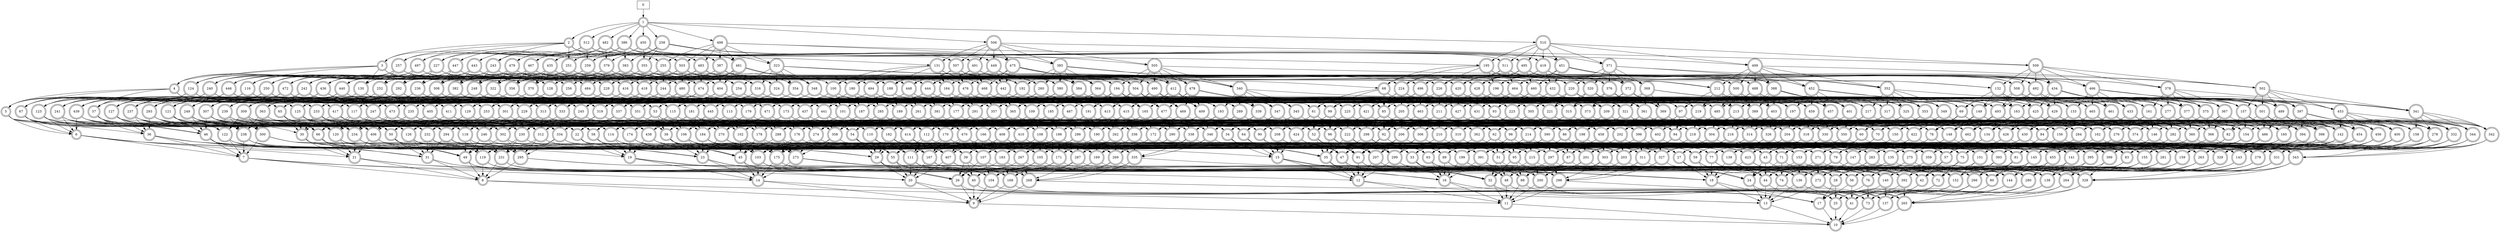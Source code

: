 digraph G {
  name="TicTacToe_PN";
  num_of_vertices=513;
  num_of_events=19;
  num_of_edges=2305;
  run_date="2022-07-06T12:43:22.170238";
  0 [ shape="none " start="true" id="0" hash="-17022784" accepting="true" ];
  1 [ shape="doublecircle" start="false" id="1" hash="-822250816" accepting="true" ];
  2 [ shape="doublecircle" start="false" id="2" hash="-1404062954" accepting="true" ];
  3 [ shape="doublecircle" start="false" id="3" hash="2102824442" accepting="true" ];
  4 [ shape="doublecircle" start="false" id="4" hash="726007628" accepting="true" ];
  5 [ shape="doublecircle" start="false" id="5" hash="1633515568" accepting="true" ];
  6 [ shape="doublecircle" start="false" id="6" hash="-247986298" accepting="true" ];
  7 [ shape="doublecircle" start="false" id="7" hash="-2045436302" accepting="true" ];
  8 [ shape="doublecircle" start="false" id="8" hash="1377399232" accepting="true" ];
  9 [ shape="doublecircle" start="false" id="9" hash="-1505375072" accepting="true" ];
  10 [ shape="doublecircle" start="false" id="10" hash="1122455786" accepting="true" ];
  11 [ shape="doublecircle" start="false" id="11" hash="-1000690020" accepting="true" ];
  12 [ shape="doublecircle" start="false" id="12" hash="582394556" accepting="true" ];
  13 [ shape="doublecircle" start="false" id="13" hash="1994587548" accepting="true" ];
  14 [ shape="doublecircle" start="false" id="14" hash="77709504" accepting="true" ];
  15 [ shape="doublecircle" start="false" id="15" hash="1668891746" accepting="true" ];
  16 [ shape="doublecircle" start="false" id="16" hash="796759984" accepting="true" ];
  17 [ shape="doublecircle" start="false" id="17" hash="-2086014320" accepting="true" ];
  18 [ shape="doublecircle" start="false" id="18" hash="-502929744" accepting="true" ];
  19 [ shape="doublecircle" start="false" id="19" hash="1164206694" accepting="true" ];
  20 [ shape="doublecircle" start="false" id="20" hash="292074932" accepting="true" ];
  21 [ shape="doublecircle" start="false" id="21" hash="-1831070874" accepting="true" ];
  22 [ shape="doublecircle" start="false" id="22" hash="-538305922" accepting="true" ];
  23 [ shape="doublecircle" start="false" id="23" hash="1959211370" accepting="true" ];
  24 [ shape="doublecircle" start="false" id="24" hash="292074932" accepting="true" ];
  25 [ shape="doublecircle" start="false" id="25" hash="-1291009644" accepting="true" ];
  26 [ shape="doublecircle" start="false" id="26" hash="1087079608" accepting="true" ];
  27 [ shape="doublecircle" start="false" id="27" hash="1378572122" accepting="true" ];
  28 [ shape="doublecircle" start="false" id="28" hash="506440360" accepting="true" ];
  29 [ shape="doublecircle" start="false" id="29" hash="-2121390498" accepting="true" ];
  30 [ shape="doublecircle" start="false" id="30" hash="761383806" accepting="true" ];
  31 [ shape="doublecircle" start="false" id="31" hash="-1036066198" accepting="true" ];
  32 [ shape="doublecircle" start="false" id="32" hash="1591764660" accepting="true" ];
  33 [ shape="doublecircle" start="false" id="33" hash="-1616705446" accepting="true" ];
  34 [ shape="doublecircle" start="false" id="34" hash="-33620870" accepting="true" ];
  35 [ shape="doublecircle" start="false" id="35" hash="-1831070874" accepting="true" ];
  36 [ shape="doublecircle" start="false" id="36" hash="547018378" accepting="true" ];
  37 [ shape="doublecircle" start="false" id="37" hash="-1071442376" accepting="true" ];
  38 [ shape="doublecircle" start="false" id="38" hash="1051703430" accepting="true" ];
  39 [ shape="doublecircle" start="false" id="39" hash="-531381146" accepting="true" ];
  40 [ shape="doublecircle" start="false" id="40" hash="1882084284" accepting="true" ];
  41 [ shape="doublecircle" start="false" id="41" hash="-496004968" accepting="true" ];
  42 [ shape="doublecircle" start="false" id="42" hash="2096449712" accepting="true" ];
  43 [ shape="doublecircle" start="false" id="43" hash="-1326385822" accepting="true" ];
  44 [ shape="doublecircle" start="false" id="44" hash="1087079608" accepting="true" ];
  45 [ shape="doublecircle" start="false" id="45" hash="-1540751250" accepting="true" ];
  46 [ shape="doublecircle" start="false" id="46" hash="1342023054" accepting="true" ];
  47 [ shape="doublecircle" start="false" id="47" hash="-1036066198" accepting="true" ];
  48 [ shape="doublecircle" start="false" id="48" hash="-1908197960" accepting="true" ];
  49 [ shape="doublecircle" start="false" id="49" hash="-241061522" accepting="true" ];
  50 [ shape="doublecircle" start="false" id="50" hash="-1943574138" accepting="true" ];
  51 [ shape="doublecircle" start="false" id="51" hash="-26696094" accepting="true" ];
  52 [ shape="doublecircle" start="false" id="52" hash="1556388482" accepting="true" ];
  53 [ shape="doublecircle" start="false" id="53" hash="2138200620" accepting="true" ];
  54 [ shape="doublecircle" start="false" id="54" hash="1266068858" accepting="true" ];
  55 [ shape="doublecircle" start="false" id="55" hash="-1326385822" accepting="true" ];
  56 [ shape="doublecircle" start="false" id="56" hash="1301445036" accepting="true" ];
  57 [ shape="doublecircle" start="false" id="57" hash="-1112020394" accepting="true" ];
  58 [ shape="doublecircle" start="false" id="58" hash="256698754" accepting="true" ];
  59 [ shape="doublecircle" start="false" id="59" hash="-2121390498" accepting="true" ];
  60 [ shape="doublecircle" start="false" id="60" hash="471064182" accepting="true" ];
  61 [ shape="doublecircle" start="false" id="61" hash="-1652081624" accepting="true" ];
  62 [ shape="doublecircle" start="false" id="62" hash="1770753910" accepting="true" ];
  63 [ shape="doublecircle" start="false" id="63" hash="-821700770" accepting="true" ];
  64 [ shape="doublecircle" start="false" id="64" hash="761383806" accepting="true" ];
  65 [ shape="doublecircle" start="false" id="65" hash="-857076948" accepting="true" ];
  66 [ shape="doublecircle" start="false" id="66" hash="1556388482" accepting="true" ];
  67 [ shape="doublecircle" start="false" id="67" hash="-1866447052" accepting="true" ];
  68 [ shape="doublecircle" start="false" id="68" hash="435688004" accepting="true" ];
  69 [ shape="doublecircle" start="false" id="69" hash="1847880996" accepting="true" ];
  70 [ shape="doublecircle" start="false" id="70" hash="-828625546" accepting="true" ];
  71 [ shape="doublecircle" start="false" id="71" hash="1668891746" accepting="true" ];
  72 [ shape="doublecircle" start="false" id="72" hash="796759984" accepting="true" ];
  73 [ shape="doublecircle" start="false" id="73" hash="-1795694696" accepting="true" ];
  74 [ shape="doublecircle" start="false" id="74" hash="-212610120" accepting="true" ];
  75 [ shape="doublecircle" start="false" id="75" hash="1883257174" accepting="true" ];
  76 [ shape="doublecircle" start="false" id="76" hash="1755308" accepting="true" ];
  77 [ shape="doublecircle" start="false" id="77" hash="873887070" accepting="true" ];
  78 [ shape="doublecircle" start="false" id="78" hash="-33620870" accepting="true" ];
  79 [ shape="doublecircle" start="false" id="79" hash="-1831070874" accepting="true" ];
  80 [ shape="doublecircle" start="false" id="80" hash="1591764660" accepting="true" ];
  81 [ shape="doublecircle" start="false" id="81" hash="-1616705446" accepting="true" ];
  82 [ shape="doublecircle" start="false" id="82" hash="975749234" accepting="true" ];
  83 [ shape="doublecircle" start="false" id="83" hash="-821700770" accepting="true" ];
  84 [ shape="doublecircle" start="false" id="84" hash="761383806" accepting="true" ];
  85 [ shape="doublecircle" start="false" id="85" hash="2138200620" accepting="true" ];
  86 [ shape="doublecircle" start="false" id="86" hash="1266068858" accepting="true" ];
  87 [ shape="doublecircle" start="false" id="87" hash="-531381146" accepting="true" ];
  88 [ shape="doublecircle" start="false" id="88" hash="1087079608" accepting="true" ];
  89 [ shape="doublecircle" start="false" id="89" hash="-2121390498" accepting="true" ];
  90 [ shape="doublecircle" start="false" id="90" hash="-538305922" accepting="true" ];
  91 [ shape="doublecircle" start="false" id="91" hash="1959211370" accepting="true" ];
  92 [ shape="doublecircle" start="false" id="92" hash="1051703430" accepting="true" ];
  93 [ shape="doublecircle" start="false" id="93" hash="-1361762000" accepting="true" ];
  94 [ shape="doublecircle" start="false" id="94" hash="2061073534" accepting="true" ];
  95 [ shape="doublecircle" start="false" id="95" hash="-1326385822" accepting="true" ];
  96 [ shape="doublecircle" start="false" id="96" hash="256698754" accepting="true" ];
  97 [ shape="doublecircle" start="false" id="97" hash="-1147396572" accepting="true" ];
  98 [ shape="doublecircle" start="false" id="98" hash="471064182" accepting="true" ];
  99 [ shape="doublecircle" start="false" id="99" hash="1343195944" accepting="true" ];
  100 [ shape="doublecircle" start="false" id="100" hash="-68997048" accepting="true" ];
  101 [ shape="doublecircle" start="false" id="101" hash="-1866447052" accepting="true" ];
  102 [ shape="doublecircle" start="false" id="102" hash="547018378" accepting="true" ];
  103 [ shape="doublecircle" start="false" id="103" hash="1454526318" accepting="true" ];
  104 [ shape="doublecircle" start="false" id="104" hash="582394556" accepting="true" ];
  105 [ shape="doublecircle" start="false" id="105" hash="-1036066198" accepting="true" ];
  106 [ shape="doublecircle" start="false" id="106" hash="-247986298" accepting="true" ];
  107 [ shape="doublecircle" start="false" id="107" hash="-1831070874" accepting="true" ];
  108 [ shape="doublecircle" start="false" id="108" hash="1556388482" accepting="true" ];
  109 [ shape="doublecircle" start="false" id="109" hash="-1652081624" accepting="true" ];
  110 [ shape="doublecircle" start="false" id="110" hash="-33620870" accepting="true" ];
  111 [ shape="doublecircle" start="false" id="111" hash="1668891746" accepting="true" ];
  112 [ shape="doublecircle" start="false" id="112" hash="761383806" accepting="true" ];
  113 [ shape="doublecircle" start="false" id="113" hash="1633515568" accepting="true" ];
  114 [ shape="doublecircle" start="false" id="114" hash="-1042990974" accepting="true" ];
  115 [ shape="doublecircle" start="false" id="115" hash="838510892" accepting="true" ];
  116 [ shape="doublecircle" start="false" id="116" hash="221322576" accepting="true" ];
  117 [ shape="doublecircle" start="false" id="117" hash="-1361762000" accepting="true" ];
  118 [ shape="doublecircle" start="false" id="118" hash="1846708106" accepting="true" ];
  119 [ shape="doublecircle" start="false" id="119" hash="-1540751250" accepting="true" ];
  120 [ shape="doublecircle" start="false" id="120" hash="256698754" accepting="true" ];
  121 [ shape="doublecircle" start="false" id="121" hash="-1576127428" accepting="true" ];
  122 [ shape="doublecircle" start="false" id="122" hash="42333326" accepting="true" ];
  123 [ shape="doublecircle" start="false" id="123" hash="1128830516" accepting="true" ];
  124 [ shape="doublecircle" start="false" id="124" hash="-573682100" accepting="true" ];
  125 [ shape="doublecircle" start="false" id="125" hash="2138200620" accepting="true" ];
  126 [ shape="doublecircle" start="false" id="126" hash="1051703430" accepting="true" ];
  127 [ shape="doublecircle" start="false" id="127" hash="1923835192" accepting="true" ];
  128 [ shape="doublecircle" start="false" id="128" hash="1230692680" accepting="true" ];
  129 [ shape="doublecircle" start="false" id="129" hash="-566757324" accepting="true" ];
  130 [ shape="doublecircle" start="false" id="130" hash="1016327252" accepting="true" ];
  131 [ shape="doublecircle" start="false" id="131" hash="8130038" accepting="true" ];
  132 [ shape="doublecircle" start="false" id="132" hash="-1659006400" accepting="true" ];
  133 [ shape="doublecircle" start="false" id="133" hash="43506216" accepting="true" ];
  134 [ shape="doublecircle" start="false" id="134" hash="1661966970" accepting="true" ];
  135 [ shape="doublecircle" start="false" id="135" hash="-135483034" accepting="true" ];
  136 [ shape="doublecircle" start="false" id="136" hash="-1512299848" accepting="true" ];
  137 [ shape="doublecircle" start="false" id="137" hash="1199582872" accepting="true" ];
  138 [ shape="doublecircle" start="false" id="138" hash="-1007614796" accepting="true" ];
  139 [ shape="doublecircle" start="false" id="139" hash="-425802658" accepting="true" ];
  140 [ shape="doublecircle" start="false" id="140" hash="-1297934420" accepting="true" ];
  141 [ shape="doublecircle" start="false" id="141" hash="78882394" accepting="true" ];
  142 [ shape="doublecircle" start="false" id="142" hash="-828625546" accepting="true" ];
  143 [ shape="doublecircle" start="false" id="143" hash="1668891746" accepting="true" ];
  144 [ shape="doublecircle" start="false" id="144" hash="292074932" accepting="true" ];
  145 [ shape="doublecircle" start="false" id="145" hash="1378572122" accepting="true" ];
  146 [ shape="doublecircle" start="false" id="146" hash="-1042990974" accepting="true" ];
  147 [ shape="doublecircle" start="false" id="147" hash="1164206694" accepting="true" ];
  148 [ shape="doublecircle" start="false" id="148" hash="-1333310598" accepting="true" ];
  149 [ shape="doublecircle" start="false" id="149" hash="548191268" accepting="true" ];
  150 [ shape="doublecircle" start="false" id="150" hash="-2128315274" accepting="true" ];
  151 [ shape="doublecircle" start="false" id="151" hash="583567446" accepting="true" ];
  152 [ shape="doublecircle" start="false" id="152" hash="-502929744" accepting="true" ];
  153 [ shape="doublecircle" start="false" id="153" hash="369202018" accepting="true" ];
  154 [ shape="doublecircle" start="false" id="154" hash="-323940494" accepting="true" ];
  155 [ shape="doublecircle" start="false" id="155" hash="-2121390498" accepting="true" ];
  156 [ shape="doublecircle" start="false" id="156" hash="-538305922" accepting="true" ];
  157 [ shape="doublecircle" start="false" id="157" hash="1052876320" accepting="true" ];
  158 [ shape="doublecircle" start="false" id="158" hash="-33620870" accepting="true" ];
  159 [ shape="doublecircle" start="false" id="159" hash="873887070" accepting="true" ];
  160 [ shape="doublecircle" start="false" id="160" hash="-1623630222" accepting="true" ];
  161 [ shape="doublecircle" start="false" id="161" hash="838510892" accepting="true" ];
  162 [ shape="doublecircle" start="false" id="162" hash="-1837995650" accepting="true" ];
  163 [ shape="doublecircle" start="false" id="163" hash="-751498460" accepting="true" ];
  164 [ shape="doublecircle" start="false" id="164" hash="-1873371828" accepting="true" ];
  165 [ shape="doublecircle" start="false" id="165" hash="838510892" accepting="true" ];
  166 [ shape="doublecircle" start="false" id="166" hash="-1837995650" accepting="true" ];
  167 [ shape="doublecircle" start="false" id="167" hash="369202018" accepting="true" ];
  168 [ shape="doublecircle" start="false" id="168" hash="-717295172" accepting="true" ];
  169 [ shape="doublecircle" start="false" id="169" hash="659521642" accepting="true" ];
  170 [ shape="doublecircle" start="false" id="170" hash="-538305922" accepting="true" ];
  171 [ shape="doublecircle" start="false" id="171" hash="1959211370" accepting="true" ];
  172 [ shape="doublecircle" start="false" id="172" hash="-247986298" accepting="true" ];
  173 [ shape="doublecircle" start="false" id="173" hash="-965863888" accepting="true" ];
  174 [ shape="doublecircle" start="false" id="174" hash="1952286594" accepting="true" ];
  175 [ shape="doublecircle" start="false" id="175" hash="154836590" accepting="true" ];
  176 [ shape="doublecircle" start="false" id="176" hash="-2052361078" accepting="true" ];
  177 [ shape="doublecircle" start="false" id="177" hash="624145464" accepting="true" ];
  178 [ shape="doublecircle" start="false" id="178" hash="-752671350" accepting="true" ];
  179 [ shape="doublecircle" start="false" id="179" hash="333825840" accepting="true" ];
  180 [ shape="doublecircle" start="false" id="180" hash="-1368686776" accepting="true" ];
  181 [ shape="doublecircle" start="false" id="181" hash="-461178836" accepting="true" ];
  182 [ shape="doublecircle" start="false" id="182" hash="-1333310598" accepting="true" ];
  183 [ shape="doublecircle" start="false" id="183" hash="1164206694" accepting="true" ];
  184 [ shape="doublecircle" start="false" id="184" hash="-1547676026" accepting="true" ];
  185 [ shape="doublecircle" start="false" id="185" hash="1343195944" accepting="true" ];
  186 [ shape="doublecircle" start="false" id="186" hash="256698754" accepting="true" ];
  187 [ shape="doublecircle" start="false" id="187" hash="1128830516" accepting="true" ];
  188 [ shape="doublecircle" start="false" id="188" hash="1626590792" accepting="true" ];
  189 [ shape="doublecircle" start="false" id="189" hash="-170859212" accepting="true" ];
  190 [ shape="doublecircle" start="false" id="190" hash="-1042990974" accepting="true" ];
  191 [ shape="doublecircle" start="false" id="191" hash="43506216" accepting="true" ];
  192 [ shape="doublecircle" start="false" id="192" hash="-1078367152" accepting="true" ];
  193 [ shape="doublecircle" start="false" id="193" hash="1633515568" accepting="true" ];
  194 [ shape="doublecircle" start="false" id="194" hash="-864001724" accepting="true" ];
  195 [ shape="doublecircle" start="false" id="195" hash="512815090" accepting="true" ];
  196 [ shape="doublecircle" start="false" id="196" hash="-1368686776" accepting="true" ];
  197 [ shape="doublecircle" start="false" id="197" hash="1343195944" accepting="true" ];
  198 [ shape="doublecircle" start="false" id="198" hash="-33620870" accepting="true" ];
  199 [ shape="doublecircle" start="false" id="199" hash="873887070" accepting="true" ];
  200 [ shape="doublecircle" start="false" id="200" hash="-212610120" accepting="true" ];
  201 [ shape="doublecircle" start="false" id="201" hash="-1831070874" accepting="true" ];
  202 [ shape="doublecircle" start="false" id="202" hash="-1333310598" accepting="true" ];
  203 [ shape="doublecircle" start="false" id="203" hash="1164206694" accepting="true" ];
  204 [ shape="doublecircle" start="false" id="204" hash="256698754" accepting="true" ];
  205 [ shape="doublecircle" start="false" id="205" hash="838510892" accepting="true" ];
  206 [ shape="doublecircle" start="false" id="206" hash="-247986298" accepting="true" ];
  207 [ shape="doublecircle" start="false" id="207" hash="659521642" accepting="true" ];
  208 [ shape="doublecircle" start="false" id="208" hash="-1837995650" accepting="true" ];
  209 [ shape="doublecircle" start="false" id="209" hash="1128830516" accepting="true" ];
  210 [ shape="doublecircle" start="false" id="210" hash="-1547676026" accepting="true" ];
  211 [ shape="doublecircle" start="false" id="211" hash="-461178836" accepting="true" ];
  212 [ shape="doublecircle" start="false" id="212" hash="-359316672" accepting="true" ];
  213 [ shape="doublecircle" start="false" id="213" hash="548191268" accepting="true" ];
  214 [ shape="doublecircle" start="false" id="214" hash="-828625546" accepting="true" ];
  215 [ shape="doublecircle" start="false" id="215" hash="1668891746" accepting="true" ];
  216 [ shape="doublecircle" start="false" id="216" hash="-538305922" accepting="true" ];
  217 [ shape="doublecircle" start="false" id="217" hash="2138200620" accepting="true" ];
  218 [ shape="doublecircle" start="false" id="218" hash="761383806" accepting="true" ];
  219 [ shape="doublecircle" start="false" id="219" hash="1847880996" accepting="true" ];
  220 [ shape="doublecircle" start="false" id="220" hash="-573682100" accepting="true" ];
  221 [ shape="doublecircle" start="false" id="221" hash="333825840" accepting="true" ];
  222 [ shape="doublecircle" start="false" id="222" hash="-1042990974" accepting="true" ];
  223 [ shape="doublecircle" start="false" id="223" hash="1633515568" accepting="true" ];
  224 [ shape="doublecircle" start="false" id="224" hash="-864001724" accepting="true" ];
  225 [ shape="doublecircle" start="false" id="225" hash="43506216" accepting="true" ];
  226 [ shape="doublecircle" start="false" id="226" hash="2131275844" accepting="true" ];
  227 [ shape="doublecircle" start="false" id="227" hash="-496555014" accepting="true" ];
  228 [ shape="doublecircle" start="false" id="228" hash="-1368686776" accepting="true" ];
  229 [ shape="doublecircle" start="false" id="229" hash="1128830516" accepting="true" ];
  230 [ shape="doublecircle" start="false" id="230" hash="-752671350" accepting="true" ];
  231 [ shape="doublecircle" start="false" id="231" hash="1454526318" accepting="true" ];
  232 [ shape="doublecircle" start="false" id="232" hash="-247986298" accepting="true" ];
  233 [ shape="doublecircle" start="false" id="233" hash="838510892" accepting="true" ];
  234 [ shape="doublecircle" start="false" id="234" hash="-1042990974" accepting="true" ];
  235 [ shape="doublecircle" start="false" id="235" hash="333825840" accepting="true" ];
  236 [ shape="doublecircle" start="false" id="236" hash="-1583052204" accepting="true" ];
  237 [ shape="doublecircle" start="false" id="237" hash="624145464" accepting="true" ];
  238 [ shape="doublecircle" start="false" id="238" hash="-1257356402" accepting="true" ];
  239 [ shape="doublecircle" start="false" id="239" hash="119460412" accepting="true" ];
  240 [ shape="doublecircle" start="false" id="240" hash="-1873371828" accepting="true" ];
  241 [ shape="doublecircle" start="false" id="241" hash="-170859212" accepting="true" ];
  242 [ shape="doublecircle" start="false" id="242" hash="1916910416" accepting="true" ];
  243 [ shape="doublecircle" start="false" id="243" hash="298449662" accepting="true" ];
  244 [ shape="doublecircle" start="false" id="244" hash="-573682100" accepting="true" ];
  245 [ shape="doublecircle" start="false" id="245" hash="1923835192" accepting="true" ];
  246 [ shape="doublecircle" start="false" id="246" hash="547018378" accepting="true" ];
  247 [ shape="doublecircle" start="false" id="247" hash="1633515568" accepting="true" ];
  248 [ shape="doublecircle" start="false" id="248" hash="-788047528" accepting="true" ];
  249 [ shape="doublecircle" start="false" id="249" hash="1419150140" accepting="true" ];
  250 [ shape="doublecircle" start="false" id="250" hash="-1078367152" accepting="true" ];
  251 [ shape="doublecircle" start="false" id="251" hash="1093454338" accepting="true" ];
  252 [ shape="doublecircle" start="false" id="252" hash="-283362476" accepting="true" ];
  253 [ shape="doublecircle" start="false" id="253" hash="-1866447052" accepting="true" ];
  254 [ shape="doublecircle" start="false" id="254" hash="221322576" accepting="true" ];
  255 [ shape="doublecircle" start="false" id="255" hash="1307819766" accepting="true" ];
  256 [ shape="doublecircle" start="false" id="256" hash="-68997048" accepting="true" ];
  257 [ shape="doublecircle" start="false" id="257" hash="803134714" accepting="true" ];
  258 [ shape="doublecircle" start="false" id="258" hash="-1908748006" accepting="true" ];
  259 [ shape="doublecircle" start="false" id="259" hash="1598139390" accepting="true" ];
  260 [ shape="doublecircle" start="false" id="260" hash="-573682100" accepting="true" ];
  261 [ shape="doublecircle" start="false" id="261" hash="333825840" accepting="true" ];
  262 [ shape="doublecircle" start="false" id="262" hash="-538305922" accepting="true" ];
  263 [ shape="doublecircle" start="false" id="263" hash="1378572122" accepting="true" ];
  264 [ shape="doublecircle" start="false" id="264" hash="-502929744" accepting="true" ];
  265 [ shape="doublecircle" start="false" id="265" hash="1704267924" accepting="true" ];
  266 [ shape="doublecircle" start="false" id="266" hash="1755308" accepting="true" ];
  267 [ shape="doublecircle" start="false" id="267" hash="1668891746" accepting="true" ];
  268 [ shape="doublecircle" start="false" id="268" hash="-212610120" accepting="true" ];
  269 [ shape="doublecircle" start="false" id="269" hash="1164206694" accepting="true" ];
  270 [ shape="doublecircle" start="false" id="270" hash="-1042990974" accepting="true" ];
  271 [ shape="doublecircle" start="false" id="271" hash="873887070" accepting="true" ];
  272 [ shape="doublecircle" start="false" id="272" hash="-1007614796" accepting="true" ];
  273 [ shape="doublecircle" start="false" id="273" hash="659521642" accepting="true" ];
  274 [ shape="doublecircle" start="false" id="274" hash="-1547676026" accepting="true" ];
  275 [ shape="doublecircle" start="false" id="275" hash="369202018" accepting="true" ];
  276 [ shape="doublecircle" start="false" id="276" hash="-1333310598" accepting="true" ];
  277 [ shape="doublecircle" start="false" id="277" hash="1343195944" accepting="true" ];
  278 [ shape="doublecircle" start="false" id="278" hash="471064182" accepting="true" ];
  279 [ shape="doublecircle" start="false" id="279" hash="-2121390498" accepting="true" ];
  280 [ shape="doublecircle" start="false" id="280" hash="796759984" accepting="true" ];
  281 [ shape="doublecircle" start="false" id="281" hash="-1616705446" accepting="true" ];
  282 [ shape="doublecircle" start="false" id="282" hash="-538305922" accepting="true" ];
  283 [ shape="doublecircle" start="false" id="283" hash="1668891746" accepting="true" ];
  284 [ shape="doublecircle" start="false" id="284" hash="-33620870" accepting="true" ];
  285 [ shape="doublecircle" start="false" id="285" hash="1633515568" accepting="true" ];
  286 [ shape="doublecircle" start="false" id="286" hash="761383806" accepting="true" ];
  287 [ shape="doublecircle" start="false" id="287" hash="-1831070874" accepting="true" ];
  288 [ shape="doublecircle" start="false" id="288" hash="-247986298" accepting="true" ];
  289 [ shape="doublecircle" start="false" id="289" hash="2138200620" accepting="true" ];
  290 [ shape="doublecircle" start="false" id="290" hash="256698754" accepting="true" ];
  291 [ shape="doublecircle" start="false" id="291" hash="1128830516" accepting="true" ];
  292 [ shape="doublecircle" start="false" id="292" hash="221322576" accepting="true" ];
  293 [ shape="doublecircle" start="false" id="293" hash="1128830516" accepting="true" ];
  294 [ shape="doublecircle" start="false" id="294" hash="256698754" accepting="true" ];
  295 [ shape="doublecircle" start="false" id="295" hash="1959211370" accepting="true" ];
  296 [ shape="doublecircle" start="false" id="296" hash="292074932" accepting="true" ];
  297 [ shape="doublecircle" start="false" id="297" hash="-2121390498" accepting="true" ];
  298 [ shape="doublecircle" start="false" id="298" hash="-538305922" accepting="true" ];
  299 [ shape="doublecircle" start="false" id="299" hash="1164206694" accepting="true" ];
  300 [ shape="doublecircle" start="false" id="300" hash="-752671350" accepting="true" ];
  301 [ shape="doublecircle" start="false" id="301" hash="-1361762000" accepting="true" ];
  302 [ shape="doublecircle" start="false" id="302" hash="1051703430" accepting="true" ];
  303 [ shape="doublecircle" start="false" id="303" hash="-1326385822" accepting="true" ];
  304 [ shape="doublecircle" start="false" id="304" hash="1266068858" accepting="true" ];
  305 [ shape="doublecircle" start="false" id="305" hash="2138200620" accepting="true" ];
  306 [ shape="doublecircle" start="false" id="306" hash="256698754" accepting="true" ];
  307 [ shape="doublecircle" start="false" id="307" hash="1923835192" accepting="true" ];
  308 [ shape="doublecircle" start="false" id="308" hash="-1078367152" accepting="true" ];
  309 [ shape="doublecircle" start="false" id="309" hash="624145464" accepting="true" ];
  310 [ shape="doublecircle" start="false" id="310" hash="-1042990974" accepting="true" ];
  311 [ shape="doublecircle" start="false" id="311" hash="1668891746" accepting="true" ];
  312 [ shape="doublecircle" start="false" id="312" hash="-247986298" accepting="true" ];
  313 [ shape="doublecircle" start="false" id="313" hash="1633515568" accepting="true" ];
  314 [ shape="doublecircle" start="false" id="314" hash="-33620870" accepting="true" ];
  315 [ shape="doublecircle" start="false" id="315" hash="838510892" accepting="true" ];
  316 [ shape="doublecircle" start="false" id="316" hash="726007628" accepting="true" ];
  317 [ shape="doublecircle" start="false" id="317" hash="-1652081624" accepting="true" ];
  318 [ shape="doublecircle" start="false" id="318" hash="761383806" accepting="true" ];
  319 [ shape="doublecircle" start="false" id="319" hash="-1866447052" accepting="true" ];
  320 [ shape="doublecircle" start="false" id="320" hash="-68997048" accepting="true" ];
  321 [ shape="doublecircle" start="false" id="321" hash="1633515568" accepting="true" ];
  322 [ shape="doublecircle" start="false" id="322" hash="-283362476" accepting="true" ];
  323 [ shape="doublecircle" start="false" id="323" hash="803134714" accepting="true" ];
  324 [ shape="doublecircle" start="false" id="324" hash="-573682100" accepting="true" ];
  325 [ shape="doublecircle" start="false" id="325" hash="1343195944" accepting="true" ];
  326 [ shape="doublecircle" start="false" id="326" hash="-1333310598" accepting="true" ];
  327 [ shape="doublecircle" start="false" id="327" hash="369202018" accepting="true" ];
  328 [ shape="doublecircle" start="false" id="328" hash="-1802619472" accepting="true" ];
  329 [ shape="doublecircle" start="false" id="329" hash="78882394" accepting="true" ];
  330 [ shape="doublecircle" start="false" id="330" hash="-538305922" accepting="true" ];
  331 [ shape="doublecircle" start="false" id="331" hash="873887070" accepting="true" ];
  332 [ shape="doublecircle" start="false" id="332" hash="-828625546" accepting="true" ];
  333 [ shape="doublecircle" start="false" id="333" hash="333825840" accepting="true" ];
  334 [ shape="doublecircle" start="false" id="334" hash="-1547676026" accepting="true" ];
  335 [ shape="doublecircle" start="false" id="335" hash="-135483034" accepting="true" ];
  336 [ shape="doublecircle" start="false" id="336" hash="-1837995650" accepting="true" ];
  337 [ shape="doublecircle" start="false" id="337" hash="1128830516" accepting="true" ];
  338 [ shape="doublecircle" start="false" id="338" hash="-1042990974" accepting="true" ];
  339 [ shape="doublecircle" start="false" id="339" hash="838510892" accepting="true" ];
  340 [ shape="doublecircle" start="false" id="340" hash="-1368686776" accepting="true" ];
  341 [ shape="doublecircle" start="false" id="341" hash="548191268" accepting="true" ];
  342 [ shape="doublecircle" start="false" id="342" hash="-1333310598" accepting="true" ];
  343 [ shape="doublecircle" start="false" id="343" hash="-425802658" accepting="true" ];
  344 [ shape="doublecircle" start="false" id="344" hash="-2128315274" accepting="true" ];
  345 [ shape="doublecircle" start="false" id="345" hash="333825840" accepting="true" ];
  346 [ shape="doublecircle" start="false" id="346" hash="1952286594" accepting="true" ];
  347 [ shape="doublecircle" start="false" id="347" hash="-461178836" accepting="true" ];
  348 [ shape="doublecircle" start="false" id="348" hash="-1078367152" accepting="true" ];
  349 [ shape="doublecircle" start="false" id="349" hash="838510892" accepting="true" ];
  350 [ shape="doublecircle" start="false" id="350" hash="-1837995650" accepting="true" ];
  351 [ shape="doublecircle" start="false" id="351" hash="-170859212" accepting="true" ];
  352 [ shape="doublecircle" start="false" id="352" hash="-864001724" accepting="true" ];
  353 [ shape="doublecircle" start="false" id="353" hash="43506216" accepting="true" ];
  354 [ shape="doublecircle" start="false" id="354" hash="-1873371828" accepting="true" ];
  355 [ shape="doublecircle" start="false" id="355" hash="-206235390" accepting="true" ];
  356 [ shape="doublecircle" start="false" id="356" hash="-1583052204" accepting="true" ];
  357 [ shape="doublecircle" start="false" id="357" hash="-170859212" accepting="true" ];
  358 [ shape="doublecircle" start="false" id="358" hash="1447601542" accepting="true" ];
  359 [ shape="doublecircle" start="false" id="359" hash="-930487710" accepting="true" ];
  360 [ shape="doublecircle" start="false" id="360" hash="-1837995650" accepting="true" ];
  361 [ shape="doublecircle" start="false" id="361" hash="333825840" accepting="true" ];
  362 [ shape="doublecircle" start="false" id="362" hash="1952286594" accepting="true" ];
  363 [ shape="doublecircle" start="false" id="363" hash="-675544264" accepting="true" ];
  364 [ shape="doublecircle" start="false" id="364" hash="1916910416" accepting="true" ];
  365 [ shape="doublecircle" start="false" id="365" hash="-1470548940" accepting="true" ];
  366 [ shape="doublecircle" start="false" id="366" hash="1157281918" accepting="true" ];
  367 [ shape="doublecircle" start="false" id="367" hash="-461178836" accepting="true" ];
  368 [ shape="doublecircle" start="false" id="368" hash="-1873371828" accepting="true" ];
  369 [ shape="doublecircle" start="false" id="369" hash="-965863888" accepting="true" ];
  370 [ shape="doublecircle" start="false" id="370" hash="1412225364" accepting="true" ];
  371 [ shape="doublecircle" start="false" id="371" hash="8130038" accepting="true" ];
  372 [ shape="doublecircle" start="false" id="372" hash="1626590792" accepting="true" ];
  373 [ shape="doublecircle" start="false" id="373" hash="-461178836" accepting="true" ];
  374 [ shape="doublecircle" start="false" id="374" hash="1661966970" accepting="true" ];
  375 [ shape="doublecircle" start="false" id="375" hash="-1256183512" accepting="true" ];
  376 [ shape="doublecircle" start="false" id="376" hash="-1368686776" accepting="true" ];
  377 [ shape="doublecircle" start="false" id="377" hash="43506216" accepting="true" ];
  378 [ shape="doublecircle" start="false" id="378" hash="2131275844" accepting="true" ];
  379 [ shape="doublecircle" start="false" id="379" hash="298449662" accepting="true" ];
  380 [ shape="doublecircle" start="false" id="380" hash="-1873371828" accepting="true" ];
  381 [ shape="doublecircle" start="false" id="381" hash="-965863888" accepting="true" ];
  382 [ shape="doublecircle" start="false" id="382" hash="1916910416" accepting="true" ];
  383 [ shape="doublecircle" start="false" id="383" hash="-1001240066" accepting="true" ];
  384 [ shape="doublecircle" start="false" id="384" hash="1121905740" accepting="true" ];
  385 [ shape="doublecircle" start="false" id="385" hash="-496555014" accepting="true" ];
  386 [ shape="doublecircle" start="false" id="386" hash="796209938" accepting="true" ];
  387 [ shape="doublecircle" start="false" id="387" hash="-786874638" accepting="true" ];
  388 [ shape="doublecircle" start="false" id="388" hash="1840956220" accepting="true" ];
  389 [ shape="doublecircle" start="false" id="389" hash="1052876320" accepting="true" ];
  390 [ shape="doublecircle" start="false" id="390" hash="-323940494" accepting="true" ];
  391 [ shape="doublecircle" start="false" id="391" hash="1378572122" accepting="true" ];
  392 [ shape="doublecircle" start="false" id="392" hash="-793249368" accepting="true" ];
  393 [ shape="doublecircle" start="false" id="393" hash="1088252498" accepting="true" ];
  394 [ shape="doublecircle" start="false" id="394" hash="-1118945170" accepting="true" ];
  395 [ shape="doublecircle" start="false" id="395" hash="583567446" accepting="true" ];
  396 [ shape="doublecircle" start="false" id="396" hash="-828625546" accepting="true" ];
  397 [ shape="doublecircle" start="false" id="397" hash="-1041818084" accepting="true" ];
  398 [ shape="doublecircle" start="false" id="398" hash="1876332398" accepting="true" ];
  399 [ shape="doublecircle" start="false" id="399" hash="-716122282" accepting="true" ];
  400 [ shape="doublecircle" start="false" id="400" hash="1371647346" accepting="true" ];
  401 [ shape="doublecircle" start="false" id="401" hash="-751498460" accepting="true" ];
  402 [ shape="doublecircle" start="false" id="402" hash="-2128315274" accepting="true" ];
  403 [ shape="doublecircle" start="false" id="403" hash="-246813408" accepting="true" ];
  404 [ shape="doublecircle" start="false" id="404" hash="1626590792" accepting="true" ];
  405 [ shape="doublecircle" start="false" id="405" hash="838510892" accepting="true" ];
  406 [ shape="doublecircle" start="false" id="406" hash="-538305922" accepting="true" ];
  407 [ shape="doublecircle" start="false" id="407" hash="873887070" accepting="true" ];
  408 [ shape="doublecircle" start="false" id="408" hash="-1333310598" accepting="true" ];
  409 [ shape="doublecircle" start="false" id="409" hash="-1256183512" accepting="true" ];
  410 [ shape="doublecircle" start="false" id="410" hash="1661966970" accepting="true" ];
  411 [ shape="doublecircle" start="false" id="411" hash="-461178836" accepting="true" ];
  412 [ shape="doublecircle" start="false" id="412" hash="1336271168" accepting="true" ];
  413 [ shape="doublecircle" start="false" id="413" hash="548191268" accepting="true" ];
  414 [ shape="doublecircle" start="false" id="414" hash="-828625546" accepting="true" ];
  415 [ shape="doublecircle" start="false" id="415" hash="-751498460" accepting="true" ];
  416 [ shape="doublecircle" start="false" id="416" hash="-864001724" accepting="true" ];
  417 [ shape="doublecircle" start="false" id="417" hash="1343195944" accepting="true" ];
  418 [ shape="doublecircle" start="false" id="418" hash="2131275844" accepting="true" ];
  419 [ shape="doublecircle" start="false" id="419" hash="-1581879314" accepting="true" ];
  420 [ shape="doublecircle" start="false" id="420" hash="-1659006400" accepting="true" ];
  421 [ shape="doublecircle" start="false" id="421" hash="548191268" accepting="true" ];
  422 [ shape="doublecircle" start="false" id="422" hash="-1623630222" accepting="true" ];
  423 [ shape="doublecircle" start="false" id="423" hash="78882394" accepting="true" ];
  424 [ shape="doublecircle" start="false" id="424" hash="-1333310598" accepting="true" ];
  425 [ shape="doublecircle" start="false" id="425" hash="-246813408" accepting="true" ];
  426 [ shape="doublecircle" start="false" id="426" hash="-2128315274" accepting="true" ];
  427 [ shape="doublecircle" start="false" id="427" hash="43506216" accepting="true" ];
  428 [ shape="doublecircle" start="false" id="428" hash="1336271168" accepting="true" ];
  429 [ shape="doublecircle" start="false" id="429" hash="-1546503136" accepting="true" ];
  430 [ shape="doublecircle" start="false" id="430" hash="866962294" accepting="true" ];
  431 [ shape="doublecircle" start="false" id="431" hash="-1256183512" accepting="true" ];
  432 [ shape="doublecircle" start="false" id="432" hash="831586116" accepting="true" ];
  433 [ shape="doublecircle" start="false" id="433" hash="-2051188188" accepting="true" ];
  434 [ shape="doublecircle" start="false" id="434" hash="541266492" accepting="true" ];
  435 [ shape="doublecircle" start="false" id="435" hash="-1796244742" accepting="true" ];
  436 [ shape="doublecircle" start="false" id="436" hash="-1873371828" accepting="true" ];
  437 [ shape="doublecircle" start="false" id="437" hash="-461178836" accepting="true" ];
  438 [ shape="doublecircle" start="false" id="438" hash="-1837995650" accepting="true" ];
  439 [ shape="doublecircle" start="false" id="439" hash="333825840" accepting="true" ];
  440 [ shape="doublecircle" start="false" id="440" hash="1121905740" accepting="true" ];
  441 [ shape="doublecircle" start="false" id="441" hash="-1760868564" accepting="true" ];
  442 [ shape="doublecircle" start="false" id="442" hash="326901064" accepting="true" ];
  443 [ shape="doublecircle" start="false" id="443" hash="-1291559690" accepting="true" ];
  444 [ shape="doublecircle" start="false" id="444" hash="831586116" accepting="true" ];
  445 [ shape="doublecircle" start="false" id="445" hash="43506216" accepting="true" ];
  446 [ shape="doublecircle" start="false" id="446" hash="-1368686776" accepting="true" ];
  447 [ shape="doublecircle" start="false" id="447" hash="8130038" accepting="true" ];
  448 [ shape="doublecircle" start="false" id="448" hash="2131275844" accepting="true" ];
  449 [ shape="doublecircle" start="false" id="449" hash="-2086564366" accepting="true" ];
  450 [ shape="doublecircle" start="false" id="450" hash="1591214614" accepting="true" ];
  451 [ shape="doublecircle" start="false" id="451" hash="-786874638" accepting="true" ];
  452 [ shape="doublecircle" start="false" id="452" hash="-1659006400" accepting="true" ];
  453 [ shape="doublecircle" start="false" id="453" hash="-246813408" accepting="true" ];
  454 [ shape="doublecircle" start="false" id="454" hash="-323940494" accepting="true" ];
  455 [ shape="doublecircle" start="false" id="455" hash="1883257174" accepting="true" ];
  456 [ shape="doublecircle" start="false" id="456" hash="-1623630222" accepting="true" ];
  457 [ shape="doublecircle" start="false" id="457" hash="548191268" accepting="true" ];
  458 [ shape="doublecircle" start="false" id="458" hash="471064182" accepting="true" ];
  459 [ shape="doublecircle" start="false" id="459" hash="1847880996" accepting="true" ];
  460 [ shape="doublecircle" start="false" id="460" hash="2131275844" accepting="true" ];
  461 [ shape="doublecircle" start="false" id="461" hash="-751498460" accepting="true" ];
  462 [ shape="doublecircle" start="false" id="462" hash="-828625546" accepting="true" ];
  463 [ shape="doublecircle" start="false" id="463" hash="1343195944" accepting="true" ];
  464 [ shape="doublecircle" start="false" id="464" hash="-864001724" accepting="true" ];
  465 [ shape="doublecircle" start="false" id="465" hash="548191268" accepting="true" ];
  466 [ shape="doublecircle" start="false" id="466" hash="1336271168" accepting="true" ];
  467 [ shape="doublecircle" start="false" id="467" hash="-496555014" accepting="true" ];
  468 [ shape="doublecircle" start="false" id="468" hash="1626590792" accepting="true" ];
  469 [ shape="doublecircle" start="false" id="469" hash="43506216" accepting="true" ];
  470 [ shape="doublecircle" start="false" id="470" hash="-33620870" accepting="true" ];
  471 [ shape="doublecircle" start="false" id="471" hash="838510892" accepting="true" ];
  472 [ shape="doublecircle" start="false" id="472" hash="-573682100" accepting="true" ];
  473 [ shape="doublecircle" start="false" id="473" hash="2138200620" accepting="true" ];
  474 [ shape="doublecircle" start="false" id="474" hash="-1368686776" accepting="true" ];
  475 [ shape="doublecircle" start="false" id="475" hash="-1291559690" accepting="true" ];
  476 [ shape="doublecircle" start="false" id="476" hash="-1368686776" accepting="true" ];
  477 [ shape="doublecircle" start="false" id="477" hash="1343195944" accepting="true" ];
  478 [ shape="doublecircle" start="false" id="478" hash="2131275844" accepting="true" ];
  479 [ shape="doublecircle" start="false" id="479" hash="803134714" accepting="true" ];
  480 [ shape="doublecircle" start="false" id="480" hash="-68997048" accepting="true" ];
  481 [ shape="doublecircle" start="false" id="481" hash="8130038" accepting="true" ];
  482 [ shape="doublecircle" start="false" id="482" hash="2095899666" accepting="true" ];
  483 [ shape="doublecircle" start="false" id="483" hash="512815090" accepting="true" ];
  484 [ shape="doublecircle" start="false" id="484" hash="435688004" accepting="true" ];
  485 [ shape="doublecircle" start="false" id="485" hash="-1942401248" accepting="true" ];
  486 [ shape="doublecircle" start="false" id="486" hash="180744558" accepting="true" ];
  487 [ shape="doublecircle" start="false" id="487" hash="1847880996" accepting="true" ];
  488 [ shape="doublecircle" start="false" id="488" hash="-1154321348" accepting="true" ];
  489 [ shape="doublecircle" start="false" id="489" hash="257871644" accepting="true" ];
  490 [ shape="doublecircle" start="false" id="490" hash="-1659006400" accepting="true" ];
  491 [ shape="doublecircle" start="false" id="491" hash="-786874638" accepting="true" ];
  492 [ shape="doublecircle" start="false" id="492" hash="1840956220" accepting="true" ];
  493 [ shape="doublecircle" start="false" id="493" hash="1052876320" accepting="true" ];
  494 [ shape="doublecircle" start="false" id="494" hash="-864001724" accepting="true" ];
  495 [ shape="doublecircle" start="false" id="495" hash="-282189586" accepting="true" ];
  496 [ shape="doublecircle" start="false" id="496" hash="-359316672" accepting="true" ];
  497 [ shape="doublecircle" start="false" id="497" hash="1307819766" accepting="true" ];
  498 [ shape="doublecircle" start="false" id="498" hash="-1694382578" accepting="true" ];
  499 [ shape="doublecircle" start="false" id="499" hash="222495466" accepting="true" ];
  500 [ shape="doublecircle" start="false" id="500" hash="145368380" accepting="true" ];
  501 [ shape="doublecircle" start="false" id="501" hash="1557561372" accepting="true" ];
  502 [ shape="doublecircle" start="false" id="502" hash="-1949326024" accepting="true" ];
  503 [ shape="doublecircle" start="false" id="503" hash="1812504818" accepting="true" ];
  504 [ shape="doublecircle" start="false" id="504" hash="-359316672" accepting="true" ];
  505 [ shape="doublecircle" start="false" id="505" hash="-282189586" accepting="true" ];
  506 [ shape="doublecircle" start="false" id="506" hash="1300894990" accepting="true" ];
  507 [ shape="doublecircle" start="false" id="507" hash="512815090" accepting="true" ];
  508 [ shape="doublecircle" start="false" id="508" hash="-1154321348" accepting="true" ];
  509 [ shape="doublecircle" start="false" id="509" hash="-1077194262" accepting="true" ];
  510 [ shape="doublecircle" start="false" id="510" hash="1805580042" accepting="true" ];
  511 [ shape="doublecircle" start="false" id="511" hash="1017500142" accepting="true" ];
  512 [ shape="doublecircle" start="false" id="512" hash="-899377902" accepting="true" ];
  0 -> 1 [ Label="begin" ];
  1 -> 2 [ Label="X,1,0" ];
  2 -> 3 [ Label="O,2,0" ];
  3 -> 4 [ Label="X,1,1" ];
  4 -> 5 [ Label="O,0,2" ];
  5 -> 6 [ Label="X,0,1" ];
  6 -> 7 [ Label="O,0,0" ];
  7 -> 8 [ Label="X,2,1" ];
  8 -> 9 [ Label="O,1,2" ];
  9 -> 10 [ Label="X,2,2" ];
  8 -> 11 [ Label="O,2,2" ];
  11 -> 10 [ Label="X,1,2" ];
  7 -> 12 [ Label="X,2,2" ];
  12 -> 13 [ Label="O,1,2" ];
  13 -> 10 [ Label="X,2,1" ];
  12 -> 11 [ Label="O,2,1" ];
  7 -> 14 [ Label="X,1,2" ];
  14 -> 13 [ Label="O,2,2" ];
  14 -> 9 [ Label="O,2,1" ];
  6 -> 15 [ Label="O,2,2" ];
  15 -> 12 [ Label="X,0,0" ];
  15 -> 16 [ Label="X,2,1" ];
  16 -> 11 [ Label="O,0,0" ];
  16 -> 17 [ Label="O,1,2" ];
  17 -> 10 [ Label="X,0,0" ];
  15 -> 18 [ Label="X,1,2" ];
  18 -> 17 [ Label="O,2,1" ];
  18 -> 13 [ Label="O,0,0" ];
  6 -> 19 [ Label="O,1,2" ];
  19 -> 20 [ Label="X,2,1" ];
  20 -> 17 [ Label="O,2,2" ];
  20 -> 9 [ Label="O,0,0" ];
  19 -> 14 [ Label="X,0,0" ];
  19 -> 18 [ Label="X,2,2" ];
  6 -> 21 [ Label="O,2,1" ];
  21 -> 20 [ Label="X,1,2" ];
  21 -> 8 [ Label="X,0,0" ];
  21 -> 16 [ Label="X,2,2" ];
  5 -> 22 [ Label="X,1,2" ];
  22 -> 19 [ Label="O,0,1" ];
  22 -> 23 [ Label="O,0,0" ];
  23 -> 24 [ Label="X,2,2" ];
  24 -> 25 [ Label="O,2,1" ];
  25 -> 10 [ Label="X,0,1" ];
  24 -> 13 [ Label="O,0,1" ];
  23 -> 26 [ Label="X,2,1" ];
  26 -> 9 [ Label="O,0,1" ];
  26 -> 25 [ Label="O,2,2" ];
  23 -> 14 [ Label="X,0,1" ];
  22 -> 27 [ Label="O,2,2" ];
  27 -> 28 [ Label="X,2,1" ];
  28 -> 17 [ Label="O,0,1" ];
  28 -> 25 [ Label="O,0,0" ];
  27 -> 18 [ Label="X,0,1" ];
  27 -> 24 [ Label="X,0,0" ];
  22 -> 29 [ Label="O,2,1" ];
  29 -> 20 [ Label="X,0,1" ];
  29 -> 28 [ Label="X,2,2" ];
  29 -> 26 [ Label="X,0,0" ];
  5 -> 30 [ Label="X,2,1" ];
  30 -> 31 [ Label="O,0,0" ];
  31 -> 32 [ Label="X,2,2" ];
  32 -> 11 [ Label="O,0,1" ];
  32 -> 25 [ Label="O,1,2" ];
  31 -> 26 [ Label="X,1,2" ];
  31 -> 8 [ Label="X,0,1" ];
  30 -> 33 [ Label="O,2,2" ];
  33 -> 28 [ Label="X,1,2" ];
  33 -> 16 [ Label="X,0,1" ];
  33 -> 32 [ Label="X,0,0" ];
  30 -> 21 [ Label="O,0,1" ];
  30 -> 29 [ Label="O,1,2" ];
  5 -> 34 [ Label="X,2,2" ];
  34 -> 35 [ Label="O,0,0" ];
  35 -> 12 [ Label="X,0,1" ];
  35 -> 32 [ Label="X,2,1" ];
  35 -> 24 [ Label="X,1,2" ];
  34 -> 33 [ Label="O,2,1" ];
  34 -> 15 [ Label="O,0,1" ];
  34 -> 27 [ Label="O,1,2" ];
  5 -> 36 [ Label="X,0,0" ];
  36 -> 23 [ Label="O,1,2" ];
  36 -> 35 [ Label="O,2,2" ];
  36 -> 7 [ Label="O,0,1" ];
  36 -> 31 [ Label="O,2,1" ];
  4 -> 37 [ Label="O,0,0" ];
  37 -> 38 [ Label="X,1,2" ];
  38 -> 39 [ Label="O,2,1" ];
  39 -> 40 [ Label="X,0,1" ];
  40 -> 9 [ Label="O,0,2" ];
  40 -> 41 [ Label="O,2,2" ];
  41 -> 10 [ Label="X,0,2" ];
  39 -> 26 [ Label="X,0,2" ];
  39 -> 42 [ Label="X,2,2" ];
  42 -> 25 [ Label="O,0,2" ];
  42 -> 41 [ Label="O,0,1" ];
  38 -> 43 [ Label="O,2,2" ];
  43 -> 42 [ Label="X,2,1" ];
  43 -> 44 [ Label="X,0,1" ];
  44 -> 13 [ Label="O,0,2" ];
  44 -> 41 [ Label="O,2,1" ];
  43 -> 24 [ Label="X,0,2" ];
  38 -> 45 [ Label="O,0,1" ];
  45 -> 44 [ Label="X,2,2" ];
  45 -> 14 [ Label="X,0,2" ];
  45 -> 40 [ Label="X,2,1" ];
  38 -> 23 [ Label="O,0,2" ];
  37 -> 46 [ Label="X,0,1" ];
  46 -> 47 [ Label="O,2,2" ];
  47 -> 44 [ Label="X,1,2" ];
  47 -> 48 [ Label="X,2,1" ];
  48 -> 41 [ Label="O,1,2" ];
  48 -> 11 [ Label="O,0,2" ];
  47 -> 12 [ Label="X,0,2" ];
  46 -> 49 [ Label="O,2,1" ];
  49 -> 8 [ Label="X,0,2" ];
  49 -> 48 [ Label="X,2,2" ];
  49 -> 40 [ Label="X,1,2" ];
  46 -> 45 [ Label="O,1,2" ];
  46 -> 7 [ Label="O,0,2" ];
  37 -> 50 [ Label="X,2,1" ];
  50 -> 51 [ Label="O,2,2" ];
  51 -> 32 [ Label="X,0,2" ];
  51 -> 48 [ Label="X,0,1" ];
  51 -> 42 [ Label="X,1,2" ];
  50 -> 39 [ Label="O,1,2" ];
  50 -> 31 [ Label="O,0,2" ];
  50 -> 49 [ Label="O,0,1" ];
  37 -> 52 [ Label="X,2,2" ];
  52 -> 35 [ Label="O,0,2" ];
  52 -> 51 [ Label="O,2,1" ];
  52 -> 43 [ Label="O,1,2" ];
  52 -> 47 [ Label="O,0,1" ];
  37 -> 36 [ Label="X,0,2" ];
  4 -> 53 [ Label="O,1,2" ];
  53 -> 54 [ Label="X,2,1" ];
  54 -> 55 [ Label="O,0,1" ];
  55 -> 40 [ Label="X,0,0" ];
  55 -> 56 [ Label="X,2,2" ];
  56 -> 41 [ Label="O,0,0" ];
  56 -> 17 [ Label="O,0,2" ];
  55 -> 20 [ Label="X,0,2" ];
  54 -> 57 [ Label="O,2,2" ];
  57 -> 28 [ Label="X,0,2" ];
  57 -> 56 [ Label="X,0,1" ];
  57 -> 42 [ Label="X,0,0" ];
  54 -> 39 [ Label="O,0,0" ];
  54 -> 29 [ Label="O,0,2" ];
  53 -> 38 [ Label="X,0,0" ];
  53 -> 58 [ Label="X,0,1" ];
  58 -> 55 [ Label="O,2,1" ];
  58 -> 45 [ Label="O,0,0" ];
  58 -> 59 [ Label="O,2,2" ];
  59 -> 18 [ Label="X,0,2" ];
  59 -> 56 [ Label="X,2,1" ];
  59 -> 44 [ Label="X,0,0" ];
  58 -> 19 [ Label="O,0,2" ];
  53 -> 60 [ Label="X,2,2" ];
  60 -> 57 [ Label="O,2,1" ];
  60 -> 43 [ Label="O,0,0" ];
  60 -> 27 [ Label="O,0,2" ];
  60 -> 59 [ Label="O,0,1" ];
  53 -> 22 [ Label="X,0,2" ];
  4 -> 61 [ Label="O,2,2" ];
  61 -> 52 [ Label="X,0,0" ];
  61 -> 60 [ Label="X,1,2" ];
  61 -> 34 [ Label="X,0,2" ];
  61 -> 62 [ Label="X,2,1" ];
  62 -> 57 [ Label="O,1,2" ];
  62 -> 51 [ Label="O,0,0" ];
  62 -> 63 [ Label="O,0,1" ];
  63 -> 56 [ Label="X,1,2" ];
  63 -> 48 [ Label="X,0,0" ];
  63 -> 16 [ Label="X,0,2" ];
  62 -> 33 [ Label="O,0,2" ];
  61 -> 64 [ Label="X,0,1" ];
  64 -> 63 [ Label="O,2,1" ];
  64 -> 47 [ Label="O,0,0" ];
  64 -> 59 [ Label="O,1,2" ];
  64 -> 15 [ Label="O,0,2" ];
  4 -> 65 [ Label="O,2,1" ];
  65 -> 50 [ Label="X,0,0" ];
  65 -> 66 [ Label="X,0,1" ];
  66 -> 21 [ Label="O,0,2" ];
  66 -> 63 [ Label="O,2,2" ];
  66 -> 55 [ Label="O,1,2" ];
  66 -> 49 [ Label="O,0,0" ];
  65 -> 62 [ Label="X,2,2" ];
  65 -> 54 [ Label="X,1,2" ];
  65 -> 30 [ Label="X,0,2" ];
  4 -> 67 [ Label="O,0,1" ];
  67 -> 58 [ Label="X,1,2" ];
  67 -> 46 [ Label="X,0,0" ];
  67 -> 64 [ Label="X,2,2" ];
  67 -> 66 [ Label="X,2,1" ];
  67 -> 6 [ Label="X,0,2" ];
  3 -> 68 [ Label="X,2,2" ];
  68 -> 69 [ Label="O,1,2" ];
  69 -> 60 [ Label="X,1,1" ];
  69 -> 70 [ Label="X,0,2" ];
  70 -> 27 [ Label="O,1,1" ];
  70 -> 71 [ Label="O,0,0" ];
  71 -> 72 [ Label="X,2,1" ];
  72 -> 73 [ Label="O,0,1" ];
  73 -> 10 [ Label="X,1,1" ];
  72 -> 25 [ Label="O,1,1" ];
  71 -> 24 [ Label="X,1,1" ];
  71 -> 74 [ Label="X,0,1" ];
  74 -> 13 [ Label="O,1,1" ];
  74 -> 73 [ Label="O,2,1" ];
  70 -> 75 [ Label="O,2,1" ];
  75 -> 72 [ Label="X,0,0" ];
  75 -> 28 [ Label="X,1,1" ];
  75 -> 76 [ Label="X,0,1" ];
  76 -> 73 [ Label="O,0,0" ];
  76 -> 17 [ Label="O,1,1" ];
  70 -> 77 [ Label="O,0,1" ];
  77 -> 18 [ Label="X,1,1" ];
  77 -> 76 [ Label="X,2,1" ];
  77 -> 74 [ Label="X,0,0" ];
  69 -> 78 [ Label="X,0,1" ];
  78 -> 79 [ Label="O,0,0" ];
  79 -> 44 [ Label="X,1,1" ];
  79 -> 80 [ Label="X,2,1" ];
  80 -> 73 [ Label="O,0,2" ];
  80 -> 41 [ Label="O,1,1" ];
  79 -> 74 [ Label="X,0,2" ];
  78 -> 81 [ Label="O,2,1" ];
  81 -> 76 [ Label="X,0,2" ];
  81 -> 80 [ Label="X,0,0" ];
  81 -> 56 [ Label="X,1,1" ];
  78 -> 59 [ Label="O,1,1" ];
  78 -> 77 [ Label="O,0,2" ];
  69 -> 82 [ Label="X,2,1" ];
  82 -> 75 [ Label="O,0,2" ];
  82 -> 57 [ Label="O,1,1" ];
  82 -> 83 [ Label="O,0,0" ];
  83 -> 80 [ Label="X,0,1" ];
  83 -> 42 [ Label="X,1,1" ];
  83 -> 72 [ Label="X,0,2" ];
  82 -> 81 [ Label="O,0,1" ];
  69 -> 84 [ Label="X,0,0" ];
  84 -> 79 [ Label="O,0,1" ];
  84 -> 43 [ Label="O,1,1" ];
  84 -> 83 [ Label="O,2,1" ];
  84 -> 71 [ Label="O,0,2" ];
  68 -> 85 [ Label="O,0,1" ];
  85 -> 78 [ Label="X,1,2" ];
  85 -> 86 [ Label="X,2,1" ];
  86 -> 81 [ Label="O,1,2" ];
  86 -> 87 [ Label="O,0,0" ];
  87 -> 48 [ Label="X,1,1" ];
  87 -> 80 [ Label="X,1,2" ];
  87 -> 88 [ Label="X,0,2" ];
  88 -> 11 [ Label="O,1,1" ];
  88 -> 73 [ Label="O,1,2" ];
  86 -> 63 [ Label="O,1,1" ];
  86 -> 89 [ Label="O,0,2" ];
  89 -> 88 [ Label="X,0,0" ];
  89 -> 76 [ Label="X,1,2" ];
  89 -> 16 [ Label="X,1,1" ];
  85 -> 64 [ Label="X,1,1" ];
  85 -> 90 [ Label="X,0,2" ];
  90 -> 89 [ Label="O,2,1" ];
  90 -> 91 [ Label="O,0,0" ];
  91 -> 88 [ Label="X,2,1" ];
  91 -> 12 [ Label="X,1,1" ];
  91 -> 74 [ Label="X,1,2" ];
  90 -> 15 [ Label="O,1,1" ];
  90 -> 77 [ Label="O,1,2" ];
  85 -> 92 [ Label="X,0,0" ];
  92 -> 91 [ Label="O,0,2" ];
  92 -> 79 [ Label="O,1,2" ];
  92 -> 87 [ Label="O,2,1" ];
  92 -> 47 [ Label="O,1,1" ];
  68 -> 93 [ Label="O,0,0" ];
  93 -> 92 [ Label="X,0,1" ];
  93 -> 94 [ Label="X,2,1" ];
  94 -> 95 [ Label="O,0,2" ];
  95 -> 72 [ Label="X,1,2" ];
  95 -> 88 [ Label="X,0,1" ];
  95 -> 32 [ Label="X,1,1" ];
  94 -> 87 [ Label="O,0,1" ];
  94 -> 83 [ Label="O,1,2" ];
  94 -> 51 [ Label="O,1,1" ];
  93 -> 52 [ Label="X,1,1" ];
  93 -> 84 [ Label="X,1,2" ];
  93 -> 96 [ Label="X,0,2" ];
  96 -> 95 [ Label="O,2,1" ];
  96 -> 35 [ Label="O,1,1" ];
  96 -> 91 [ Label="O,0,1" ];
  96 -> 71 [ Label="O,1,2" ];
  68 -> 97 [ Label="O,2,1" ];
  97 -> 86 [ Label="X,0,1" ];
  97 -> 62 [ Label="X,1,1" ];
  97 -> 82 [ Label="X,1,2" ];
  97 -> 98 [ Label="X,0,2" ];
  98 -> 33 [ Label="O,1,1" ];
  98 -> 95 [ Label="O,0,0" ];
  98 -> 75 [ Label="O,1,2" ];
  98 -> 89 [ Label="O,0,1" ];
  97 -> 94 [ Label="X,0,0" ];
  68 -> 61 [ Label="O,1,1" ];
  68 -> 99 [ Label="O,0,2" ];
  99 -> 90 [ Label="X,0,1" ];
  99 -> 98 [ Label="X,2,1" ];
  99 -> 34 [ Label="X,1,1" ];
  99 -> 96 [ Label="X,0,0" ];
  99 -> 70 [ Label="X,1,2" ];
  3 -> 100 [ Label="X,1,2" ];
  100 -> 101 [ Label="O,0,0" ];
  101 -> 38 [ Label="X,1,1" ];
  101 -> 102 [ Label="X,0,1" ];
  102 -> 103 [ Label="O,0,2" ];
  103 -> 104 [ Label="X,2,1" ];
  104 -> 9 [ Label="O,1,1" ];
  104 -> 73 [ Label="O,2,2" ];
  103 -> 14 [ Label="X,1,1" ];
  103 -> 74 [ Label="X,2,2" ];
  102 -> 105 [ Label="O,2,1" ];
  105 -> 104 [ Label="X,0,2" ];
  105 -> 40 [ Label="X,1,1" ];
  105 -> 80 [ Label="X,2,2" ];
  102 -> 79 [ Label="O,2,2" ];
  102 -> 45 [ Label="O,1,1" ];
  101 -> 84 [ Label="X,2,2" ];
  101 -> 106 [ Label="X,0,2" ];
  106 -> 103 [ Label="O,0,1" ];
  106 -> 107 [ Label="O,2,1" ];
  107 -> 72 [ Label="X,2,2" ];
  107 -> 104 [ Label="X,0,1" ];
  107 -> 26 [ Label="X,1,1" ];
  106 -> 23 [ Label="O,1,1" ];
  106 -> 71 [ Label="O,2,2" ];
  101 -> 108 [ Label="X,2,1" ];
  108 -> 83 [ Label="O,2,2" ];
  108 -> 105 [ Label="O,0,1" ];
  108 -> 107 [ Label="O,0,2" ];
  108 -> 39 [ Label="O,1,1" ];
  100 -> 109 [ Label="O,2,1" ];
  109 -> 108 [ Label="X,0,0" ];
  109 -> 82 [ Label="X,2,2" ];
  109 -> 54 [ Label="X,1,1" ];
  109 -> 110 [ Label="X,0,2" ];
  110 -> 107 [ Label="O,0,0" ];
  110 -> 111 [ Label="O,0,1" ];
  111 -> 76 [ Label="X,2,2" ];
  111 -> 20 [ Label="X,1,1" ];
  111 -> 104 [ Label="X,0,0" ];
  110 -> 29 [ Label="O,1,1" ];
  110 -> 75 [ Label="O,2,2" ];
  109 -> 112 [ Label="X,0,1" ];
  112 -> 55 [ Label="O,1,1" ];
  112 -> 81 [ Label="O,2,2" ];
  112 -> 111 [ Label="O,0,2" ];
  112 -> 105 [ Label="O,0,0" ];
  100 -> 113 [ Label="O,0,1" ];
  113 -> 114 [ Label="X,0,2" ];
  114 -> 19 [ Label="O,1,1" ];
  114 -> 77 [ Label="O,2,2" ];
  114 -> 103 [ Label="O,0,0" ];
  114 -> 111 [ Label="O,2,1" ];
  113 -> 78 [ Label="X,2,2" ];
  113 -> 112 [ Label="X,2,1" ];
  113 -> 102 [ Label="X,0,0" ];
  113 -> 58 [ Label="X,1,1" ];
  100 -> 69 [ Label="O,2,2" ];
  100 -> 115 [ Label="O,0,2" ];
  115 -> 110 [ Label="X,2,1" ];
  115 -> 106 [ Label="X,0,0" ];
  115 -> 114 [ Label="X,0,1" ];
  115 -> 22 [ Label="X,1,1" ];
  115 -> 70 [ Label="X,2,2" ];
  100 -> 53 [ Label="O,1,1" ];
  3 -> 116 [ Label="X,0,1" ];
  116 -> 85 [ Label="O,2,2" ];
  116 -> 117 [ Label="O,2,1" ];
  117 -> 86 [ Label="X,2,2" ];
  117 -> 66 [ Label="X,1,1" ];
  117 -> 118 [ Label="X,0,0" ];
  118 -> 119 [ Label="O,0,2" ];
  119 -> 8 [ Label="X,1,1" ];
  119 -> 104 [ Label="X,1,2" ];
  119 -> 88 [ Label="X,2,2" ];
  118 -> 87 [ Label="O,2,2" ];
  118 -> 105 [ Label="O,1,2" ];
  118 -> 49 [ Label="O,1,1" ];
  117 -> 112 [ Label="X,1,2" ];
  117 -> 120 [ Label="X,0,2" ];
  120 -> 111 [ Label="O,1,2" ];
  120 -> 21 [ Label="O,1,1" ];
  120 -> 119 [ Label="O,0,0" ];
  120 -> 89 [ Label="O,2,2" ];
  116 -> 113 [ Label="O,1,2" ];
  116 -> 121 [ Label="O,0,0" ];
  121 -> 118 [ Label="X,2,1" ];
  121 -> 92 [ Label="X,2,2" ];
  121 -> 122 [ Label="X,0,2" ];
  122 -> 91 [ Label="O,2,2" ];
  122 -> 7 [ Label="O,1,1" ];
  122 -> 119 [ Label="O,2,1" ];
  122 -> 103 [ Label="O,1,2" ];
  121 -> 102 [ Label="X,1,2" ];
  121 -> 46 [ Label="X,1,1" ];
  116 -> 67 [ Label="O,1,1" ];
  116 -> 123 [ Label="O,0,2" ];
  123 -> 122 [ Label="X,0,0" ];
  123 -> 90 [ Label="X,2,2" ];
  123 -> 6 [ Label="X,1,1" ];
  123 -> 114 [ Label="X,1,2" ];
  123 -> 120 [ Label="X,2,1" ];
  3 -> 124 [ Label="X,0,2" ];
  124 -> 125 [ Label="O,2,1" ];
  125 -> 30 [ Label="X,1,1" ];
  125 -> 126 [ Label="X,0,0" ];
  126 -> 107 [ Label="O,1,2" ];
  126 -> 31 [ Label="O,1,1" ];
  126 -> 95 [ Label="O,2,2" ];
  126 -> 119 [ Label="O,0,1" ];
  125 -> 120 [ Label="X,0,1" ];
  125 -> 98 [ Label="X,2,2" ];
  125 -> 110 [ Label="X,1,2" ];
  124 -> 115 [ Label="O,1,2" ];
  124 -> 99 [ Label="O,2,2" ];
  124 -> 127 [ Label="O,0,0" ];
  127 -> 36 [ Label="X,1,1" ];
  127 -> 96 [ Label="X,2,2" ];
  127 -> 106 [ Label="X,1,2" ];
  127 -> 122 [ Label="X,0,1" ];
  127 -> 126 [ Label="X,2,1" ];
  124 -> 123 [ Label="O,0,1" ];
  124 -> 5 [ Label="O,1,1" ];
  3 -> 128 [ Label="X,2,1" ];
  128 -> 109 [ Label="O,1,2" ];
  128 -> 125 [ Label="O,0,2" ];
  128 -> 97 [ Label="O,2,2" ];
  128 -> 117 [ Label="O,0,1" ];
  128 -> 129 [ Label="O,0,0" ];
  129 -> 50 [ Label="X,1,1" ];
  129 -> 94 [ Label="X,2,2" ];
  129 -> 118 [ Label="X,0,1" ];
  129 -> 126 [ Label="X,0,2" ];
  129 -> 108 [ Label="X,1,2" ];
  128 -> 65 [ Label="O,1,1" ];
  3 -> 130 [ Label="X,0,0" ];
  130 -> 101 [ Label="O,1,2" ];
  130 -> 121 [ Label="O,0,1" ];
  130 -> 129 [ Label="O,2,1" ];
  130 -> 37 [ Label="O,1,1" ];
  130 -> 93 [ Label="O,2,2" ];
  130 -> 127 [ Label="O,0,2" ];
  2 -> 131 [ Label="O,1,2" ];
  131 -> 132 [ Label="X,2,2" ];
  132 -> 69 [ Label="O,2,0" ];
  132 -> 133 [ Label="O,0,1" ];
  133 -> 134 [ Label="X,0,2" ];
  134 -> 135 [ Label="O,0,0" ];
  135 -> 136 [ Label="X,1,1" ];
  136 -> 137 [ Label="O,2,1" ];
  137 -> 10 [ Label="X,2,0" ];
  136 -> 13 [ Label="O,2,0" ];
  135 -> 138 [ Label="X,2,1" ];
  138 -> 137 [ Label="O,1,1" ];
  138 -> 73 [ Label="O,2,0" ];
  135 -> 74 [ Label="X,2,0" ];
  134 -> 139 [ Label="O,1,1" ];
  139 -> 136 [ Label="X,0,0" ];
  139 -> 18 [ Label="X,2,0" ];
  139 -> 140 [ Label="X,2,1" ];
  140 -> 137 [ Label="O,0,0" ];
  140 -> 17 [ Label="O,2,0" ];
  134 -> 77 [ Label="O,2,0" ];
  134 -> 141 [ Label="O,2,1" ];
  141 -> 138 [ Label="X,0,0" ];
  141 -> 76 [ Label="X,2,0" ];
  141 -> 140 [ Label="X,1,1" ];
  133 -> 142 [ Label="X,2,1" ];
  142 -> 143 [ Label="O,0,0" ];
  143 -> 80 [ Label="X,2,0" ];
  143 -> 138 [ Label="X,0,2" ];
  143 -> 144 [ Label="X,1,1" ];
  144 -> 41 [ Label="O,2,0" ];
  144 -> 137 [ Label="O,0,2" ];
  142 -> 145 [ Label="O,1,1" ];
  145 -> 144 [ Label="X,0,0" ];
  145 -> 56 [ Label="X,2,0" ];
  145 -> 140 [ Label="X,0,2" ];
  142 -> 81 [ Label="O,2,0" ];
  142 -> 141 [ Label="O,0,2" ];
  133 -> 78 [ Label="X,2,0" ];
  133 -> 146 [ Label="X,0,0" ];
  146 -> 135 [ Label="O,0,2" ];
  146 -> 79 [ Label="O,2,0" ];
  146 -> 147 [ Label="O,1,1" ];
  147 -> 44 [ Label="X,2,0" ];
  147 -> 144 [ Label="X,2,1" ];
  147 -> 136 [ Label="X,0,2" ];
  146 -> 143 [ Label="O,2,1" ];
  133 -> 148 [ Label="X,1,1" ];
  148 -> 147 [ Label="O,0,0" ];
  148 -> 59 [ Label="O,2,0" ];
  148 -> 145 [ Label="O,2,1" ];
  148 -> 139 [ Label="O,0,2" ];
  132 -> 149 [ Label="O,1,1" ];
  149 -> 150 [ Label="X,0,2" ];
  150 -> 139 [ Label="O,0,1" ];
  150 -> 27 [ Label="O,2,0" ];
  150 -> 151 [ Label="O,2,1" ];
  151 -> 28 [ Label="X,2,0" ];
  151 -> 140 [ Label="X,0,1" ];
  151 -> 152 [ Label="X,0,0" ];
  152 -> 137 [ Label="O,0,1" ];
  152 -> 25 [ Label="O,2,0" ];
  150 -> 153 [ Label="O,0,0" ];
  153 -> 136 [ Label="X,0,1" ];
  153 -> 152 [ Label="X,2,1" ];
  153 -> 24 [ Label="X,2,0" ];
  149 -> 154 [ Label="X,2,1" ];
  154 -> 145 [ Label="O,0,1" ];
  154 -> 155 [ Label="O,0,0" ];
  155 -> 152 [ Label="X,0,2" ];
  155 -> 144 [ Label="X,0,1" ];
  155 -> 42 [ Label="X,2,0" ];
  154 -> 151 [ Label="O,0,2" ];
  154 -> 57 [ Label="O,2,0" ];
  149 -> 148 [ Label="X,0,1" ];
  149 -> 60 [ Label="X,2,0" ];
  149 -> 156 [ Label="X,0,0" ];
  156 -> 155 [ Label="O,2,1" ];
  156 -> 147 [ Label="O,0,1" ];
  156 -> 153 [ Label="O,0,2" ];
  156 -> 43 [ Label="O,2,0" ];
  132 -> 157 [ Label="O,2,1" ];
  157 -> 158 [ Label="X,0,0" ];
  158 -> 155 [ Label="O,1,1" ];
  158 -> 83 [ Label="O,2,0" ];
  158 -> 159 [ Label="O,0,2" ];
  159 -> 72 [ Label="X,2,0" ];
  159 -> 152 [ Label="X,1,1" ];
  159 -> 138 [ Label="X,0,1" ];
  158 -> 143 [ Label="O,0,1" ];
  157 -> 160 [ Label="X,0,2" ];
  160 -> 151 [ Label="O,1,1" ];
  160 -> 159 [ Label="O,0,0" ];
  160 -> 75 [ Label="O,2,0" ];
  160 -> 141 [ Label="O,0,1" ];
  157 -> 142 [ Label="X,0,1" ];
  157 -> 82 [ Label="X,2,0" ];
  157 -> 154 [ Label="X,1,1" ];
  132 -> 161 [ Label="O,0,0" ];
  161 -> 84 [ Label="X,2,0" ];
  161 -> 162 [ Label="X,0,2" ];
  162 -> 71 [ Label="O,2,0" ];
  162 -> 159 [ Label="O,2,1" ];
  162 -> 153 [ Label="O,1,1" ];
  162 -> 135 [ Label="O,0,1" ];
  161 -> 158 [ Label="X,2,1" ];
  161 -> 146 [ Label="X,0,1" ];
  161 -> 156 [ Label="X,1,1" ];
  132 -> 163 [ Label="O,0,2" ];
  163 -> 160 [ Label="X,2,1" ];
  163 -> 162 [ Label="X,0,0" ];
  163 -> 134 [ Label="X,0,1" ];
  163 -> 150 [ Label="X,1,1" ];
  163 -> 70 [ Label="X,2,0" ];
  131 -> 164 [ Label="X,0,1" ];
  164 -> 165 [ Label="O,2,1" ];
  165 -> 166 [ Label="X,0,2" ];
  166 -> 141 [ Label="O,2,2" ];
  166 -> 111 [ Label="O,2,0" ];
  166 -> 167 [ Label="O,1,1" ];
  167 -> 168 [ Label="X,0,0" ];
  168 -> 137 [ Label="O,2,2" ];
  168 -> 9 [ Label="O,2,0" ];
  167 -> 140 [ Label="X,2,2" ];
  167 -> 20 [ Label="X,2,0" ];
  166 -> 169 [ Label="O,0,0" ];
  169 -> 138 [ Label="X,2,2" ];
  169 -> 168 [ Label="X,1,1" ];
  169 -> 104 [ Label="X,2,0" ];
  165 -> 142 [ Label="X,2,2" ];
  165 -> 170 [ Label="X,1,1" ];
  170 -> 167 [ Label="O,0,2" ];
  170 -> 171 [ Label="O,0,0" ];
  171 -> 144 [ Label="X,2,2" ];
  171 -> 40 [ Label="X,2,0" ];
  171 -> 168 [ Label="X,0,2" ];
  170 -> 55 [ Label="O,2,0" ];
  170 -> 145 [ Label="O,2,2" ];
  165 -> 112 [ Label="X,2,0" ];
  165 -> 172 [ Label="X,0,0" ];
  172 -> 169 [ Label="O,0,2" ];
  172 -> 171 [ Label="O,1,1" ];
  172 -> 105 [ Label="O,2,0" ];
  172 -> 143 [ Label="O,2,2" ];
  164 -> 173 [ Label="O,0,2" ];
  173 -> 134 [ Label="X,2,2" ];
  173 -> 174 [ Label="X,1,1" ];
  174 -> 139 [ Label="O,2,2" ];
  174 -> 167 [ Label="O,2,1" ];
  174 -> 19 [ Label="O,2,0" ];
  174 -> 175 [ Label="O,0,0" ];
  175 -> 168 [ Label="X,2,1" ];
  175 -> 14 [ Label="X,2,0" ];
  175 -> 136 [ Label="X,2,2" ];
  173 -> 114 [ Label="X,2,0" ];
  173 -> 166 [ Label="X,2,1" ];
  173 -> 176 [ Label="X,0,0" ];
  176 -> 103 [ Label="O,2,0" ];
  176 -> 169 [ Label="O,2,1" ];
  176 -> 175 [ Label="O,1,1" ];
  176 -> 135 [ Label="O,2,2" ];
  164 -> 177 [ Label="O,0,0" ];
  177 -> 176 [ Label="X,0,2" ];
  177 -> 102 [ Label="X,2,0" ];
  177 -> 178 [ Label="X,1,1" ];
  178 -> 147 [ Label="O,2,2" ];
  178 -> 45 [ Label="O,2,0" ];
  178 -> 171 [ Label="O,2,1" ];
  178 -> 175 [ Label="O,0,2" ];
  177 -> 172 [ Label="X,2,1" ];
  177 -> 146 [ Label="X,2,2" ];
  164 -> 179 [ Label="O,1,1" ];
  179 -> 170 [ Label="X,2,1" ];
  179 -> 174 [ Label="X,0,2" ];
  179 -> 58 [ Label="X,2,0" ];
  179 -> 178 [ Label="X,0,0" ];
  179 -> 148 [ Label="X,2,2" ];
  164 -> 113 [ Label="O,2,0" ];
  164 -> 133 [ Label="O,2,2" ];
  131 -> 180 [ Label="X,1,1" ];
  180 -> 181 [ Label="O,0,2" ];
  181 -> 174 [ Label="X,0,1" ];
  181 -> 150 [ Label="X,2,2" ];
  181 -> 22 [ Label="X,2,0" ];
  181 -> 182 [ Label="X,2,1" ];
  182 -> 29 [ Label="O,2,0" ];
  182 -> 151 [ Label="O,2,2" ];
  182 -> 183 [ Label="O,0,0" ];
  183 -> 168 [ Label="X,0,1" ];
  183 -> 152 [ Label="X,2,2" ];
  183 -> 26 [ Label="X,2,0" ];
  182 -> 167 [ Label="O,0,1" ];
  181 -> 184 [ Label="X,0,0" ];
  184 -> 23 [ Label="O,2,0" ];
  184 -> 153 [ Label="O,2,2" ];
  184 -> 175 [ Label="O,0,1" ];
  184 -> 183 [ Label="O,2,1" ];
  180 -> 185 [ Label="O,2,1" ];
  185 -> 182 [ Label="X,0,2" ];
  185 -> 170 [ Label="X,0,1" ];
  185 -> 186 [ Label="X,0,0" ];
  186 -> 155 [ Label="O,2,2" ];
  186 -> 183 [ Label="O,0,2" ];
  186 -> 171 [ Label="O,0,1" ];
  186 -> 39 [ Label="O,2,0" ];
  185 -> 54 [ Label="X,2,0" ];
  185 -> 154 [ Label="X,2,2" ];
  180 -> 179 [ Label="O,0,1" ];
  180 -> 53 [ Label="O,2,0" ];
  180 -> 187 [ Label="O,0,0" ];
  187 -> 38 [ Label="X,2,0" ];
  187 -> 184 [ Label="X,0,2" ];
  187 -> 156 [ Label="X,2,2" ];
  187 -> 178 [ Label="X,0,1" ];
  187 -> 186 [ Label="X,2,1" ];
  180 -> 149 [ Label="O,2,2" ];
  131 -> 188 [ Label="X,0,2" ];
  188 -> 163 [ Label="O,2,2" ];
  188 -> 173 [ Label="O,0,1" ];
  188 -> 181 [ Label="O,1,1" ];
  188 -> 189 [ Label="O,0,0" ];
  189 -> 184 [ Label="X,1,1" ];
  189 -> 106 [ Label="X,2,0" ];
  189 -> 190 [ Label="X,2,1" ];
  190 -> 169 [ Label="O,0,1" ];
  190 -> 107 [ Label="O,2,0" ];
  190 -> 183 [ Label="O,1,1" ];
  190 -> 159 [ Label="O,2,2" ];
  189 -> 162 [ Label="X,2,2" ];
  189 -> 176 [ Label="X,0,1" ];
  188 -> 115 [ Label="O,2,0" ];
  188 -> 191 [ Label="O,2,1" ];
  191 -> 182 [ Label="X,1,1" ];
  191 -> 160 [ Label="X,2,2" ];
  191 -> 110 [ Label="X,2,0" ];
  191 -> 166 [ Label="X,0,1" ];
  191 -> 190 [ Label="X,0,0" ];
  131 -> 100 [ Label="X,2,0" ];
  131 -> 192 [ Label="X,0,0" ];
  192 -> 101 [ Label="O,2,0" ];
  192 -> 187 [ Label="O,1,1" ];
  192 -> 189 [ Label="O,0,2" ];
  192 -> 193 [ Label="O,2,1" ];
  193 -> 172 [ Label="X,0,1" ];
  193 -> 190 [ Label="X,0,2" ];
  193 -> 158 [ Label="X,2,2" ];
  193 -> 186 [ Label="X,1,1" ];
  193 -> 108 [ Label="X,2,0" ];
  192 -> 177 [ Label="O,0,1" ];
  192 -> 161 [ Label="O,2,2" ];
  131 -> 194 [ Label="X,2,1" ];
  194 -> 185 [ Label="O,1,1" ];
  194 -> 191 [ Label="O,0,2" ];
  194 -> 193 [ Label="O,0,0" ];
  194 -> 157 [ Label="O,2,2" ];
  194 -> 165 [ Label="O,0,1" ];
  194 -> 109 [ Label="O,2,0" ];
  2 -> 195 [ Label="O,2,2" ];
  195 -> 196 [ Label="X,0,1" ];
  196 -> 197 [ Label="O,2,1" ];
  197 -> 86 [ Label="X,2,0" ];
  197 -> 142 [ Label="X,1,2" ];
  197 -> 198 [ Label="X,1,1" ];
  198 -> 145 [ Label="O,1,2" ];
  198 -> 63 [ Label="O,2,0" ];
  198 -> 199 [ Label="O,0,2" ];
  199 -> 140 [ Label="X,1,2" ];
  199 -> 16 [ Label="X,2,0" ];
  199 -> 200 [ Label="X,0,0" ];
  200 -> 11 [ Label="O,2,0" ];
  200 -> 137 [ Label="O,1,2" ];
  198 -> 201 [ Label="O,0,0" ];
  201 -> 48 [ Label="X,2,0" ];
  201 -> 144 [ Label="X,1,2" ];
  201 -> 200 [ Label="X,0,2" ];
  197 -> 202 [ Label="X,0,2" ];
  202 -> 141 [ Label="O,1,2" ];
  202 -> 203 [ Label="O,0,0" ];
  203 -> 138 [ Label="X,1,2" ];
  203 -> 200 [ Label="X,1,1" ];
  203 -> 88 [ Label="X,2,0" ];
  202 -> 199 [ Label="O,1,1" ];
  202 -> 89 [ Label="O,2,0" ];
  197 -> 204 [ Label="X,0,0" ];
  204 -> 87 [ Label="O,2,0" ];
  204 -> 203 [ Label="O,0,2" ];
  204 -> 201 [ Label="O,1,1" ];
  204 -> 143 [ Label="O,1,2" ];
  196 -> 205 [ Label="O,1,1" ];
  205 -> 206 [ Label="X,0,0" ];
  206 -> 147 [ Label="O,1,2" ];
  206 -> 47 [ Label="O,2,0" ];
  206 -> 207 [ Label="O,0,2" ];
  207 -> 12 [ Label="X,2,0" ];
  207 -> 200 [ Label="X,2,1" ];
  207 -> 136 [ Label="X,1,2" ];
  206 -> 201 [ Label="O,2,1" ];
  205 -> 148 [ Label="X,1,2" ];
  205 -> 64 [ Label="X,2,0" ];
  205 -> 198 [ Label="X,2,1" ];
  205 -> 208 [ Label="X,0,2" ];
  208 -> 207 [ Label="O,0,0" ];
  208 -> 199 [ Label="O,2,1" ];
  208 -> 139 [ Label="O,1,2" ];
  208 -> 15 [ Label="O,2,0" ];
  196 -> 209 [ Label="O,0,0" ];
  209 -> 210 [ Label="X,0,2" ];
  210 -> 91 [ Label="O,2,0" ];
  210 -> 135 [ Label="O,1,2" ];
  210 -> 207 [ Label="O,1,1" ];
  210 -> 203 [ Label="O,2,1" ];
  209 -> 92 [ Label="X,2,0" ];
  209 -> 206 [ Label="X,1,1" ];
  209 -> 146 [ Label="X,1,2" ];
  209 -> 204 [ Label="X,2,1" ];
  196 -> 133 [ Label="O,1,2" ];
  196 -> 85 [ Label="O,2,0" ];
  196 -> 211 [ Label="O,0,2" ];
  211 -> 210 [ Label="X,0,0" ];
  211 -> 134 [ Label="X,1,2" ];
  211 -> 202 [ Label="X,2,1" ];
  211 -> 90 [ Label="X,2,0" ];
  211 -> 208 [ Label="X,1,1" ];
  195 -> 68 [ Label="X,2,0" ];
  195 -> 212 [ Label="X,2,1" ];
  212 -> 197 [ Label="O,0,1" ];
  212 -> 157 [ Label="O,1,2" ];
  212 -> 97 [ Label="O,2,0" ];
  212 -> 213 [ Label="O,0,2" ];
  213 -> 214 [ Label="X,1,1" ];
  214 -> 151 [ Label="O,1,2" ];
  214 -> 199 [ Label="O,0,1" ];
  214 -> 33 [ Label="O,2,0" ];
  214 -> 215 [ Label="O,0,0" ];
  215 -> 200 [ Label="X,0,1" ];
  215 -> 32 [ Label="X,2,0" ];
  215 -> 152 [ Label="X,1,2" ];
  213 -> 202 [ Label="X,0,1" ];
  213 -> 98 [ Label="X,2,0" ];
  213 -> 160 [ Label="X,1,2" ];
  213 -> 216 [ Label="X,0,0" ];
  216 -> 159 [ Label="O,1,2" ];
  216 -> 215 [ Label="O,1,1" ];
  216 -> 95 [ Label="O,2,0" ];
  216 -> 203 [ Label="O,0,1" ];
  212 -> 217 [ Label="O,0,0" ];
  217 -> 216 [ Label="X,0,2" ];
  217 -> 158 [ Label="X,1,2" ];
  217 -> 218 [ Label="X,1,1" ];
  218 -> 201 [ Label="O,0,1" ];
  218 -> 155 [ Label="O,1,2" ];
  218 -> 51 [ Label="O,2,0" ];
  218 -> 215 [ Label="O,0,2" ];
  217 -> 204 [ Label="X,0,1" ];
  217 -> 94 [ Label="X,2,0" ];
  212 -> 219 [ Label="O,1,1" ];
  219 -> 198 [ Label="X,0,1" ];
  219 -> 214 [ Label="X,0,2" ];
  219 -> 218 [ Label="X,0,0" ];
  219 -> 62 [ Label="X,2,0" ];
  219 -> 154 [ Label="X,1,2" ];
  195 -> 220 [ Label="X,0,0" ];
  220 -> 217 [ Label="O,2,1" ];
  220 -> 221 [ Label="O,0,2" ];
  221 -> 222 [ Label="X,1,1" ];
  222 -> 153 [ Label="O,1,2" ];
  222 -> 35 [ Label="O,2,0" ];
  222 -> 207 [ Label="O,0,1" ];
  222 -> 215 [ Label="O,2,1" ];
  221 -> 162 [ Label="X,1,2" ];
  221 -> 96 [ Label="X,2,0" ];
  221 -> 210 [ Label="X,0,1" ];
  221 -> 216 [ Label="X,2,1" ];
  220 -> 223 [ Label="O,1,1" ];
  223 -> 222 [ Label="X,0,2" ];
  223 -> 206 [ Label="X,0,1" ];
  223 -> 156 [ Label="X,1,2" ];
  223 -> 218 [ Label="X,2,1" ];
  223 -> 52 [ Label="X,2,0" ];
  220 -> 161 [ Label="O,1,2" ];
  220 -> 209 [ Label="O,0,1" ];
  220 -> 93 [ Label="O,2,0" ];
  195 -> 224 [ Label="X,1,1" ];
  224 -> 219 [ Label="O,2,1" ];
  224 -> 223 [ Label="O,0,0" ];
  224 -> 205 [ Label="O,0,1" ];
  224 -> 225 [ Label="O,0,2" ];
  225 -> 214 [ Label="X,2,1" ];
  225 -> 222 [ Label="X,0,0" ];
  225 -> 34 [ Label="X,2,0" ];
  225 -> 150 [ Label="X,1,2" ];
  225 -> 208 [ Label="X,0,1" ];
  224 -> 149 [ Label="O,1,2" ];
  224 -> 61 [ Label="O,2,0" ];
  195 -> 226 [ Label="X,0,2" ];
  226 -> 163 [ Label="O,1,2" ];
  226 -> 221 [ Label="O,0,0" ];
  226 -> 99 [ Label="O,2,0" ];
  226 -> 225 [ Label="O,1,1" ];
  226 -> 211 [ Label="O,0,1" ];
  226 -> 213 [ Label="O,2,1" ];
  195 -> 132 [ Label="X,1,2" ];
  2 -> 227 [ Label="O,0,2" ];
  227 -> 228 [ Label="X,2,1" ];
  228 -> 229 [ Label="O,0,0" ];
  229 -> 230 [ Label="X,0,1" ];
  230 -> 203 [ Label="O,2,2" ];
  230 -> 169 [ Label="O,1,2" ];
  230 -> 119 [ Label="O,2,0" ];
  230 -> 231 [ Label="O,1,1" ];
  231 -> 8 [ Label="X,2,0" ];
  231 -> 168 [ Label="X,1,2" ];
  231 -> 200 [ Label="X,2,2" ];
  229 -> 232 [ Label="X,1,1" ];
  232 -> 31 [ Label="O,2,0" ];
  232 -> 215 [ Label="O,2,2" ];
  232 -> 231 [ Label="O,0,1" ];
  232 -> 183 [ Label="O,1,2" ];
  229 -> 126 [ Label="X,2,0" ];
  229 -> 190 [ Label="X,1,2" ];
  229 -> 216 [ Label="X,2,2" ];
  228 -> 125 [ Label="O,2,0" ];
  228 -> 233 [ Label="O,1,1" ];
  233 -> 234 [ Label="X,0,1" ];
  234 -> 231 [ Label="O,0,0" ];
  234 -> 21 [ Label="O,2,0" ];
  234 -> 199 [ Label="O,2,2" ];
  234 -> 167 [ Label="O,1,2" ];
  233 -> 214 [ Label="X,2,2" ];
  233 -> 30 [ Label="X,2,0" ];
  233 -> 232 [ Label="X,0,0" ];
  233 -> 182 [ Label="X,1,2" ];
  228 -> 235 [ Label="O,0,1" ];
  235 -> 120 [ Label="X,2,0" ];
  235 -> 166 [ Label="X,1,2" ];
  235 -> 202 [ Label="X,2,2" ];
  235 -> 234 [ Label="X,1,1" ];
  235 -> 230 [ Label="X,0,0" ];
  228 -> 191 [ Label="O,1,2" ];
  228 -> 213 [ Label="O,2,2" ];
  227 -> 188 [ Label="X,1,2" ];
  227 -> 236 [ Label="X,0,0" ];
  236 -> 237 [ Label="O,1,1" ];
  237 -> 232 [ Label="X,2,1" ];
  237 -> 222 [ Label="X,2,2" ];
  237 -> 238 [ Label="X,0,1" ];
  238 -> 207 [ Label="O,2,2" ];
  238 -> 7 [ Label="O,2,0" ];
  238 -> 175 [ Label="O,1,2" ];
  238 -> 231 [ Label="O,2,1" ];
  237 -> 36 [ Label="X,2,0" ];
  237 -> 184 [ Label="X,1,2" ];
  236 -> 221 [ Label="O,2,2" ];
  236 -> 127 [ Label="O,2,0" ];
  236 -> 239 [ Label="O,0,1" ];
  239 -> 238 [ Label="X,1,1" ];
  239 -> 230 [ Label="X,2,1" ];
  239 -> 176 [ Label="X,1,2" ];
  239 -> 122 [ Label="X,2,0" ];
  239 -> 210 [ Label="X,2,2" ];
  236 -> 229 [ Label="O,2,1" ];
  236 -> 189 [ Label="O,1,2" ];
  227 -> 124 [ Label="X,2,0" ];
  227 -> 240 [ Label="X,1,1" ];
  240 -> 241 [ Label="O,0,1" ];
  241 -> 234 [ Label="X,2,1" ];
  241 -> 238 [ Label="X,0,0" ];
  241 -> 174 [ Label="X,1,2" ];
  241 -> 6 [ Label="X,2,0" ];
  241 -> 208 [ Label="X,2,2" ];
  240 -> 181 [ Label="O,1,2" ];
  240 -> 233 [ Label="O,2,1" ];
  240 -> 5 [ Label="O,2,0" ];
  240 -> 225 [ Label="O,2,2" ];
  240 -> 237 [ Label="O,0,0" ];
  227 -> 242 [ Label="X,0,1" ];
  242 -> 241 [ Label="O,1,1" ];
  242 -> 239 [ Label="O,0,0" ];
  242 -> 235 [ Label="O,2,1" ];
  242 -> 173 [ Label="O,1,2" ];
  242 -> 211 [ Label="O,2,2" ];
  242 -> 123 [ Label="O,2,0" ];
  227 -> 226 [ Label="X,2,2" ];
  2 -> 243 [ Label="O,0,1" ];
  243 -> 116 [ Label="X,2,0" ];
  243 -> 164 [ Label="X,1,2" ];
  243 -> 244 [ Label="X,2,1" ];
  244 -> 197 [ Label="O,2,2" ];
  244 -> 235 [ Label="O,0,2" ];
  244 -> 245 [ Label="O,0,0" ];
  245 -> 230 [ Label="X,0,2" ];
  245 -> 204 [ Label="X,2,2" ];
  245 -> 246 [ Label="X,1,1" ];
  246 -> 49 [ Label="O,2,0" ];
  246 -> 231 [ Label="O,0,2" ];
  246 -> 201 [ Label="O,2,2" ];
  246 -> 171 [ Label="O,1,2" ];
  245 -> 172 [ Label="X,1,2" ];
  245 -> 118 [ Label="X,2,0" ];
  244 -> 165 [ Label="O,1,2" ];
  244 -> 247 [ Label="O,1,1" ];
  247 -> 246 [ Label="X,0,0" ];
  247 -> 234 [ Label="X,0,2" ];
  247 -> 66 [ Label="X,2,0" ];
  247 -> 170 [ Label="X,1,2" ];
  247 -> 198 [ Label="X,2,2" ];
  244 -> 117 [ Label="O,2,0" ];
  243 -> 242 [ Label="X,0,2" ];
  243 -> 248 [ Label="X,0,0" ];
  248 -> 209 [ Label="O,2,2" ];
  248 -> 245 [ Label="O,2,1" ];
  248 -> 239 [ Label="O,0,2" ];
  248 -> 177 [ Label="O,1,2" ];
  248 -> 121 [ Label="O,2,0" ];
  248 -> 249 [ Label="O,1,1" ];
  249 -> 46 [ Label="X,2,0" ];
  249 -> 206 [ Label="X,2,2" ];
  249 -> 238 [ Label="X,0,2" ];
  249 -> 178 [ Label="X,1,2" ];
  249 -> 246 [ Label="X,2,1" ];
  243 -> 250 [ Label="X,1,1" ];
  250 -> 205 [ Label="O,2,2" ];
  250 -> 67 [ Label="O,2,0" ];
  250 -> 179 [ Label="O,1,2" ];
  250 -> 241 [ Label="O,0,2" ];
  250 -> 249 [ Label="O,0,0" ];
  250 -> 247 [ Label="O,2,1" ];
  243 -> 196 [ Label="X,2,2" ];
  2 -> 251 [ Label="O,0,0" ];
  251 -> 220 [ Label="X,2,2" ];
  251 -> 248 [ Label="X,0,1" ];
  251 -> 252 [ Label="X,1,1" ];
  252 -> 37 [ Label="O,2,0" ];
  252 -> 253 [ Label="O,2,1" ];
  253 -> 232 [ Label="X,0,2" ];
  253 -> 218 [ Label="X,2,2" ];
  253 -> 50 [ Label="X,2,0" ];
  253 -> 186 [ Label="X,1,2" ];
  253 -> 246 [ Label="X,0,1" ];
  252 -> 237 [ Label="O,0,2" ];
  252 -> 223 [ Label="O,2,2" ];
  252 -> 249 [ Label="O,0,1" ];
  252 -> 187 [ Label="O,1,2" ];
  251 -> 192 [ Label="X,1,2" ];
  251 -> 236 [ Label="X,0,2" ];
  251 -> 130 [ Label="X,2,0" ];
  251 -> 254 [ Label="X,2,1" ];
  254 -> 229 [ Label="O,0,2" ];
  254 -> 193 [ Label="O,1,2" ];
  254 -> 245 [ Label="O,0,1" ];
  254 -> 129 [ Label="O,2,0" ];
  254 -> 217 [ Label="O,2,2" ];
  254 -> 253 [ Label="O,1,1" ];
  2 -> 255 [ Label="O,2,1" ];
  255 -> 212 [ Label="X,2,2" ];
  255 -> 194 [ Label="X,1,2" ];
  255 -> 228 [ Label="X,0,2" ];
  255 -> 244 [ Label="X,0,1" ];
  255 -> 254 [ Label="X,0,0" ];
  255 -> 256 [ Label="X,1,1" ];
  256 -> 247 [ Label="O,0,1" ];
  256 -> 219 [ Label="O,2,2" ];
  256 -> 185 [ Label="O,1,2" ];
  256 -> 233 [ Label="O,0,2" ];
  256 -> 253 [ Label="O,0,0" ];
  256 -> 65 [ Label="O,2,0" ];
  255 -> 128 [ Label="X,2,0" ];
  2 -> 257 [ Label="O,1,1" ];
  257 -> 224 [ Label="X,2,2" ];
  257 -> 240 [ Label="X,0,2" ];
  257 -> 180 [ Label="X,1,2" ];
  257 -> 4 [ Label="X,2,0" ];
  257 -> 256 [ Label="X,2,1" ];
  257 -> 252 [ Label="X,0,0" ];
  257 -> 250 [ Label="X,0,1" ];
  1 -> 258 [ Label="X,0,0" ];
  258 -> 259 [ Label="O,2,0" ];
  259 -> 260 [ Label="X,1,2" ];
  260 -> 101 [ Label="O,1,0" ];
  260 -> 261 [ Label="O,0,2" ];
  261 -> 106 [ Label="X,1,0" ];
  261 -> 262 [ Label="X,2,1" ];
  262 -> 263 [ Label="O,2,2" ];
  263 -> 264 [ Label="X,0,1" ];
  264 -> 265 [ Label="O,1,1" ];
  265 -> 10 [ Label="X,1,0" ];
  264 -> 73 [ Label="O,1,0" ];
  263 -> 72 [ Label="X,1,0" ];
  263 -> 266 [ Label="X,1,1" ];
  266 -> 25 [ Label="O,1,0" ];
  266 -> 265 [ Label="O,0,1" ];
  262 -> 267 [ Label="O,1,1" ];
  267 -> 26 [ Label="X,1,0" ];
  267 -> 266 [ Label="X,2,2" ];
  267 -> 268 [ Label="X,0,1" ];
  268 -> 9 [ Label="O,1,0" ];
  268 -> 265 [ Label="O,2,2" ];
  262 -> 269 [ Label="O,0,1" ];
  269 -> 264 [ Label="X,2,2" ];
  269 -> 268 [ Label="X,1,1" ];
  269 -> 104 [ Label="X,1,0" ];
  262 -> 107 [ Label="O,1,0" ];
  261 -> 270 [ Label="X,1,1" ];
  270 -> 23 [ Label="O,1,0" ];
  270 -> 271 [ Label="O,2,2" ];
  271 -> 24 [ Label="X,1,0" ];
  271 -> 272 [ Label="X,0,1" ];
  272 -> 265 [ Label="O,2,1" ];
  272 -> 13 [ Label="O,1,0" ];
  271 -> 266 [ Label="X,2,1" ];
  270 -> 267 [ Label="O,2,1" ];
  270 -> 273 [ Label="O,0,1" ];
  273 -> 14 [ Label="X,1,0" ];
  273 -> 272 [ Label="X,2,2" ];
  273 -> 268 [ Label="X,2,1" ];
  261 -> 274 [ Label="X,0,1" ];
  274 -> 103 [ Label="O,1,0" ];
  274 -> 269 [ Label="O,2,1" ];
  274 -> 275 [ Label="O,2,2" ];
  275 -> 272 [ Label="X,1,1" ];
  275 -> 74 [ Label="X,1,0" ];
  275 -> 264 [ Label="X,2,1" ];
  274 -> 273 [ Label="O,1,1" ];
  261 -> 276 [ Label="X,2,2" ];
  276 -> 263 [ Label="O,2,1" ];
  276 -> 71 [ Label="O,1,0" ];
  276 -> 271 [ Label="O,1,1" ];
  276 -> 275 [ Label="O,0,1" ];
  260 -> 277 [ Label="O,2,2" ];
  277 -> 278 [ Label="X,2,1" ];
  278 -> 83 [ Label="O,1,0" ];
  278 -> 263 [ Label="O,0,2" ];
  278 -> 279 [ Label="O,0,1" ];
  279 -> 264 [ Label="X,0,2" ];
  279 -> 280 [ Label="X,1,1" ];
  280 -> 265 [ Label="O,0,2" ];
  280 -> 41 [ Label="O,1,0" ];
  279 -> 80 [ Label="X,1,0" ];
  278 -> 281 [ Label="O,1,1" ];
  281 -> 280 [ Label="X,0,1" ];
  281 -> 42 [ Label="X,1,0" ];
  281 -> 266 [ Label="X,0,2" ];
  277 -> 84 [ Label="X,1,0" ];
  277 -> 282 [ Label="X,0,1" ];
  282 -> 283 [ Label="O,1,1" ];
  283 -> 272 [ Label="X,0,2" ];
  283 -> 44 [ Label="X,1,0" ];
  283 -> 280 [ Label="X,2,1" ];
  282 -> 275 [ Label="O,0,2" ];
  282 -> 79 [ Label="O,1,0" ];
  282 -> 279 [ Label="O,2,1" ];
  277 -> 276 [ Label="X,0,2" ];
  277 -> 284 [ Label="X,1,1" ];
  284 -> 43 [ Label="O,1,0" ];
  284 -> 281 [ Label="O,2,1" ];
  284 -> 283 [ Label="O,0,1" ];
  284 -> 271 [ Label="O,0,2" ];
  260 -> 285 [ Label="O,1,1" ];
  285 -> 286 [ Label="X,2,1" ];
  286 -> 281 [ Label="O,2,2" ];
  286 -> 39 [ Label="O,1,0" ];
  286 -> 267 [ Label="O,0,2" ];
  286 -> 287 [ Label="O,0,1" ];
  287 -> 280 [ Label="X,2,2" ];
  287 -> 268 [ Label="X,0,2" ];
  287 -> 40 [ Label="X,1,0" ];
  285 -> 284 [ Label="X,2,2" ];
  285 -> 288 [ Label="X,0,1" ];
  288 -> 273 [ Label="O,0,2" ];
  288 -> 283 [ Label="O,2,2" ];
  288 -> 287 [ Label="O,2,1" ];
  288 -> 45 [ Label="O,1,0" ];
  285 -> 270 [ Label="X,0,2" ];
  285 -> 38 [ Label="X,1,0" ];
  260 -> 289 [ Label="O,2,1" ];
  289 -> 286 [ Label="X,1,1" ];
  289 -> 262 [ Label="X,0,2" ];
  289 -> 278 [ Label="X,2,2" ];
  289 -> 108 [ Label="X,1,0" ];
  289 -> 290 [ Label="X,0,1" ];
  290 -> 105 [ Label="O,1,0" ];
  290 -> 287 [ Label="O,1,1" ];
  290 -> 279 [ Label="O,2,2" ];
  290 -> 269 [ Label="O,0,2" ];
  260 -> 291 [ Label="O,0,1" ];
  291 -> 282 [ Label="X,2,2" ];
  291 -> 102 [ Label="X,1,0" ];
  291 -> 288 [ Label="X,1,1" ];
  291 -> 290 [ Label="X,2,1" ];
  291 -> 274 [ Label="X,0,2" ];
  259 -> 292 [ Label="X,1,1" ];
  292 -> 293 [ Label="O,0,2" ];
  293 -> 294 [ Label="X,2,1" ];
  294 -> 31 [ Label="O,1,0" ];
  294 -> 267 [ Label="O,1,2" ];
  294 -> 295 [ Label="O,0,1" ];
  295 -> 296 [ Label="X,2,2" ];
  296 -> 11 [ Label="O,1,0" ];
  296 -> 265 [ Label="O,1,2" ];
  295 -> 8 [ Label="X,1,0" ];
  295 -> 268 [ Label="X,1,2" ];
  294 -> 297 [ Label="O,2,2" ];
  297 -> 296 [ Label="X,0,1" ];
  297 -> 266 [ Label="X,1,2" ];
  297 -> 32 [ Label="X,1,0" ];
  293 -> 36 [ Label="X,1,0" ];
  293 -> 298 [ Label="X,2,2" ];
  298 -> 297 [ Label="O,2,1" ];
  298 -> 299 [ Label="O,0,1" ];
  299 -> 272 [ Label="X,1,2" ];
  299 -> 12 [ Label="X,1,0" ];
  299 -> 296 [ Label="X,2,1" ];
  298 -> 271 [ Label="O,1,2" ];
  298 -> 35 [ Label="O,1,0" ];
  293 -> 300 [ Label="X,0,1" ];
  300 -> 7 [ Label="O,1,0" ];
  300 -> 273 [ Label="O,1,2" ];
  300 -> 299 [ Label="O,2,2" ];
  300 -> 295 [ Label="O,2,1" ];
  293 -> 270 [ Label="X,1,2" ];
  292 -> 301 [ Label="O,2,1" ];
  301 -> 286 [ Label="X,1,2" ];
  301 -> 50 [ Label="X,1,0" ];
  301 -> 294 [ Label="X,0,2" ];
  301 -> 302 [ Label="X,0,1" ];
  302 -> 303 [ Label="O,2,2" ];
  303 -> 48 [ Label="X,1,0" ];
  303 -> 280 [ Label="X,1,2" ];
  303 -> 296 [ Label="X,0,2" ];
  302 -> 287 [ Label="O,1,2" ];
  302 -> 295 [ Label="O,0,2" ];
  302 -> 49 [ Label="O,1,0" ];
  301 -> 304 [ Label="X,2,2" ];
  304 -> 51 [ Label="O,1,0" ];
  304 -> 281 [ Label="O,1,2" ];
  304 -> 297 [ Label="O,0,2" ];
  304 -> 303 [ Label="O,0,1" ];
  292 -> 305 [ Label="O,2,2" ];
  305 -> 284 [ Label="X,1,2" ];
  305 -> 298 [ Label="X,0,2" ];
  305 -> 52 [ Label="X,1,0" ];
  305 -> 306 [ Label="X,0,1" ];
  306 -> 283 [ Label="O,1,2" ];
  306 -> 303 [ Label="O,2,1" ];
  306 -> 47 [ Label="O,1,0" ];
  306 -> 299 [ Label="O,0,2" ];
  305 -> 304 [ Label="X,2,1" ];
  292 -> 37 [ Label="O,1,0" ];
  292 -> 307 [ Label="O,0,1" ];
  307 -> 300 [ Label="X,0,2" ];
  307 -> 46 [ Label="X,1,0" ];
  307 -> 288 [ Label="X,1,2" ];
  307 -> 306 [ Label="X,2,2" ];
  307 -> 302 [ Label="X,2,1" ];
  292 -> 285 [ Label="O,1,2" ];
  259 -> 308 [ Label="X,0,2" ];
  308 -> 309 [ Label="O,0,1" ];
  309 -> 300 [ Label="X,1,1" ];
  309 -> 310 [ Label="X,2,2" ];
  310 -> 311 [ Label="O,2,1" ];
  311 -> 296 [ Label="X,1,1" ];
  311 -> 264 [ Label="X,1,2" ];
  311 -> 88 [ Label="X,1,0" ];
  310 -> 275 [ Label="O,1,2" ];
  310 -> 299 [ Label="O,1,1" ];
  310 -> 91 [ Label="O,1,0" ];
  309 -> 312 [ Label="X,2,1" ];
  312 -> 269 [ Label="O,1,2" ];
  312 -> 295 [ Label="O,1,1" ];
  312 -> 119 [ Label="O,1,0" ];
  312 -> 311 [ Label="O,2,2" ];
  309 -> 122 [ Label="X,1,0" ];
  309 -> 274 [ Label="X,1,2" ];
  308 -> 127 [ Label="O,1,0" ];
  308 -> 293 [ Label="O,1,1" ];
  308 -> 313 [ Label="O,2,1" ];
  313 -> 262 [ Label="X,1,2" ];
  313 -> 314 [ Label="X,2,2" ];
  314 -> 95 [ Label="O,1,0" ];
  314 -> 311 [ Label="O,0,1" ];
  314 -> 297 [ Label="O,1,1" ];
  314 -> 263 [ Label="O,1,2" ];
  313 -> 294 [ Label="X,1,1" ];
  313 -> 126 [ Label="X,1,0" ];
  313 -> 312 [ Label="X,0,1" ];
  308 -> 315 [ Label="O,2,2" ];
  315 -> 298 [ Label="X,1,1" ];
  315 -> 276 [ Label="X,1,2" ];
  315 -> 310 [ Label="X,0,1" ];
  315 -> 314 [ Label="X,2,1" ];
  315 -> 96 [ Label="X,1,0" ];
  308 -> 261 [ Label="O,1,2" ];
  259 -> 130 [ Label="X,1,0" ];
  259 -> 316 [ Label="X,2,1" ];
  316 -> 129 [ Label="O,1,0" ];
  316 -> 317 [ Label="O,2,2" ];
  317 -> 318 [ Label="X,0,1" ];
  318 -> 311 [ Label="O,0,2" ];
  318 -> 303 [ Label="O,1,1" ];
  318 -> 279 [ Label="O,1,2" ];
  318 -> 87 [ Label="O,1,0" ];
  317 -> 94 [ Label="X,1,0" ];
  317 -> 278 [ Label="X,1,2" ];
  317 -> 304 [ Label="X,1,1" ];
  317 -> 314 [ Label="X,0,2" ];
  316 -> 319 [ Label="O,0,1" ];
  319 -> 118 [ Label="X,1,0" ];
  319 -> 290 [ Label="X,1,2" ];
  319 -> 302 [ Label="X,1,1" ];
  319 -> 318 [ Label="X,2,2" ];
  319 -> 312 [ Label="X,0,2" ];
  316 -> 289 [ Label="O,1,2" ];
  316 -> 313 [ Label="O,0,2" ];
  316 -> 301 [ Label="O,1,1" ];
  259 -> 320 [ Label="X,2,2" ];
  320 -> 317 [ Label="O,2,1" ];
  320 -> 305 [ Label="O,1,1" ];
  320 -> 277 [ Label="O,1,2" ];
  320 -> 321 [ Label="O,0,1" ];
  321 -> 306 [ Label="X,1,1" ];
  321 -> 282 [ Label="X,1,2" ];
  321 -> 318 [ Label="X,2,1" ];
  321 -> 310 [ Label="X,0,2" ];
  321 -> 92 [ Label="X,1,0" ];
  320 -> 93 [ Label="O,1,0" ];
  320 -> 315 [ Label="O,0,2" ];
  259 -> 322 [ Label="X,0,1" ];
  322 -> 319 [ Label="O,2,1" ];
  322 -> 121 [ Label="O,1,0" ];
  322 -> 321 [ Label="O,2,2" ];
  322 -> 309 [ Label="O,0,2" ];
  322 -> 307 [ Label="O,1,1" ];
  322 -> 291 [ Label="O,1,2" ];
  258 -> 323 [ Label="O,2,1" ];
  323 -> 316 [ Label="X,2,0" ];
  323 -> 254 [ Label="X,1,0" ];
  323 -> 324 [ Label="X,1,1" ];
  324 -> 253 [ Label="O,1,0" ];
  324 -> 301 [ Label="O,2,0" ];
  324 -> 325 [ Label="O,2,2" ];
  325 -> 304 [ Label="X,2,0" ];
  325 -> 218 [ Label="X,1,0" ];
  325 -> 326 [ Label="X,0,2" ];
  326 -> 215 [ Label="O,1,0" ];
  326 -> 297 [ Label="O,2,0" ];
  326 -> 327 [ Label="O,0,1" ];
  327 -> 296 [ Label="X,2,0" ];
  327 -> 328 [ Label="X,1,2" ];
  328 -> 265 [ Label="O,2,0" ];
  328 -> 137 [ Label="O,1,0" ];
  327 -> 200 [ Label="X,1,0" ];
  326 -> 329 [ Label="O,1,2" ];
  329 -> 266 [ Label="X,2,0" ];
  329 -> 328 [ Label="X,0,1" ];
  329 -> 152 [ Label="X,1,0" ];
  325 -> 330 [ Label="X,0,1" ];
  330 -> 327 [ Label="O,0,2" ];
  330 -> 201 [ Label="O,1,0" ];
  330 -> 303 [ Label="O,2,0" ];
  330 -> 331 [ Label="O,1,2" ];
  331 -> 328 [ Label="X,0,2" ];
  331 -> 280 [ Label="X,2,0" ];
  331 -> 144 [ Label="X,1,0" ];
  325 -> 332 [ Label="X,1,2" ];
  332 -> 155 [ Label="O,1,0" ];
  332 -> 281 [ Label="O,2,0" ];
  332 -> 329 [ Label="O,0,2" ];
  332 -> 331 [ Label="O,0,1" ];
  324 -> 333 [ Label="O,0,2" ];
  333 -> 232 [ Label="X,1,0" ];
  333 -> 334 [ Label="X,0,1" ];
  334 -> 327 [ Label="O,2,2" ];
  334 -> 295 [ Label="O,2,0" ];
  334 -> 335 [ Label="O,1,2" ];
  335 -> 328 [ Label="X,2,2" ];
  335 -> 168 [ Label="X,1,0" ];
  335 -> 268 [ Label="X,2,0" ];
  334 -> 231 [ Label="O,1,0" ];
  333 -> 336 [ Label="X,1,2" ];
  336 -> 267 [ Label="O,2,0" ];
  336 -> 329 [ Label="O,2,2" ];
  336 -> 335 [ Label="O,0,1" ];
  336 -> 183 [ Label="O,1,0" ];
  333 -> 294 [ Label="X,2,0" ];
  333 -> 326 [ Label="X,2,2" ];
  324 -> 337 [ Label="O,0,1" ];
  337 -> 334 [ Label="X,0,2" ];
  337 -> 302 [ Label="X,2,0" ];
  337 -> 338 [ Label="X,1,2" ];
  338 -> 287 [ Label="O,2,0" ];
  338 -> 171 [ Label="O,1,0" ];
  338 -> 335 [ Label="O,0,2" ];
  338 -> 331 [ Label="O,2,2" ];
  337 -> 246 [ Label="X,1,0" ];
  337 -> 330 [ Label="X,2,2" ];
  324 -> 339 [ Label="O,1,2" ];
  339 -> 336 [ Label="X,0,2" ];
  339 -> 186 [ Label="X,1,0" ];
  339 -> 332 [ Label="X,2,2" ];
  339 -> 286 [ Label="X,2,0" ];
  339 -> 338 [ Label="X,0,1" ];
  323 -> 340 [ Label="X,1,2" ];
  340 -> 339 [ Label="O,1,1" ];
  340 -> 193 [ Label="O,1,0" ];
  340 -> 341 [ Label="O,2,2" ];
  341 -> 342 [ Label="X,0,1" ];
  342 -> 143 [ Label="O,1,0" ];
  342 -> 279 [ Label="O,2,0" ];
  342 -> 343 [ Label="O,0,2" ];
  343 -> 328 [ Label="X,1,1" ];
  343 -> 138 [ Label="X,1,0" ];
  343 -> 264 [ Label="X,2,0" ];
  342 -> 331 [ Label="O,1,1" ];
  341 -> 332 [ Label="X,1,1" ];
  341 -> 158 [ Label="X,1,0" ];
  341 -> 278 [ Label="X,2,0" ];
  341 -> 344 [ Label="X,0,2" ];
  344 -> 159 [ Label="O,1,0" ];
  344 -> 343 [ Label="O,0,1" ];
  344 -> 329 [ Label="O,1,1" ];
  344 -> 263 [ Label="O,2,0" ];
  340 -> 289 [ Label="O,2,0" ];
  340 -> 345 [ Label="O,0,1" ];
  345 -> 346 [ Label="X,0,2" ];
  346 -> 269 [ Label="O,2,0" ];
  346 -> 169 [ Label="O,1,0" ];
  346 -> 335 [ Label="O,1,1" ];
  346 -> 343 [ Label="O,2,2" ];
  345 -> 290 [ Label="X,2,0" ];
  345 -> 342 [ Label="X,2,2" ];
  345 -> 338 [ Label="X,1,1" ];
  345 -> 172 [ Label="X,1,0" ];
  340 -> 347 [ Label="O,0,2" ];
  347 -> 190 [ Label="X,1,0" ];
  347 -> 336 [ Label="X,1,1" ];
  347 -> 344 [ Label="X,2,2" ];
  347 -> 346 [ Label="X,0,1" ];
  347 -> 262 [ Label="X,2,0" ];
  323 -> 348 [ Label="X,0,1" ];
  348 -> 345 [ Label="O,1,2" ];
  348 -> 319 [ Label="O,2,0" ];
  348 -> 349 [ Label="O,2,2" ];
  349 -> 318 [ Label="X,2,0" ];
  349 -> 204 [ Label="X,1,0" ];
  349 -> 330 [ Label="X,1,1" ];
  349 -> 342 [ Label="X,1,2" ];
  349 -> 350 [ Label="X,0,2" ];
  350 -> 327 [ Label="O,1,1" ];
  350 -> 203 [ Label="O,1,0" ];
  350 -> 343 [ Label="O,1,2" ];
  350 -> 311 [ Label="O,2,0" ];
  348 -> 351 [ Label="O,0,2" ];
  351 -> 334 [ Label="X,1,1" ];
  351 -> 346 [ Label="X,1,2" ];
  351 -> 230 [ Label="X,1,0" ];
  351 -> 312 [ Label="X,2,0" ];
  351 -> 350 [ Label="X,2,2" ];
  348 -> 245 [ Label="O,1,0" ];
  348 -> 337 [ Label="O,1,1" ];
  323 -> 352 [ Label="X,2,2" ];
  352 -> 349 [ Label="O,0,1" ];
  352 -> 217 [ Label="O,1,0" ];
  352 -> 353 [ Label="O,0,2" ];
  353 -> 350 [ Label="X,0,1" ];
  353 -> 216 [ Label="X,1,0" ];
  353 -> 326 [ Label="X,1,1" ];
  353 -> 314 [ Label="X,2,0" ];
  353 -> 344 [ Label="X,1,2" ];
  352 -> 341 [ Label="O,1,2" ];
  352 -> 325 [ Label="O,1,1" ];
  352 -> 317 [ Label="O,2,0" ];
  323 -> 354 [ Label="X,0,2" ];
  354 -> 313 [ Label="O,2,0" ];
  354 -> 347 [ Label="O,1,2" ];
  354 -> 333 [ Label="O,1,1" ];
  354 -> 229 [ Label="O,1,0" ];
  354 -> 351 [ Label="O,0,1" ];
  354 -> 353 [ Label="O,2,2" ];
  258 -> 355 [ Label="O,0,1" ];
  355 -> 248 [ Label="X,1,0" ];
  355 -> 356 [ Label="X,1,1" ];
  356 -> 357 [ Label="O,1,2" ];
  357 -> 338 [ Label="X,2,1" ];
  357 -> 358 [ Label="X,0,2" ];
  358 -> 175 [ Label="O,1,0" ];
  358 -> 335 [ Label="O,2,1" ];
  358 -> 273 [ Label="O,2,0" ];
  358 -> 359 [ Label="O,2,2" ];
  359 -> 328 [ Label="X,2,1" ];
  359 -> 272 [ Label="X,2,0" ];
  359 -> 136 [ Label="X,1,0" ];
  357 -> 360 [ Label="X,2,2" ];
  360 -> 331 [ Label="O,2,1" ];
  360 -> 283 [ Label="O,2,0" ];
  360 -> 359 [ Label="O,0,2" ];
  360 -> 147 [ Label="O,1,0" ];
  357 -> 178 [ Label="X,1,0" ];
  357 -> 288 [ Label="X,2,0" ];
  356 -> 361 [ Label="O,2,2" ];
  361 -> 330 [ Label="X,2,1" ];
  361 -> 360 [ Label="X,1,2" ];
  361 -> 306 [ Label="X,2,0" ];
  361 -> 206 [ Label="X,1,0" ];
  361 -> 362 [ Label="X,0,2" ];
  362 -> 299 [ Label="O,2,0" ];
  362 -> 327 [ Label="O,2,1" ];
  362 -> 359 [ Label="O,1,2" ];
  362 -> 207 [ Label="O,1,0" ];
  356 -> 307 [ Label="O,2,0" ];
  356 -> 337 [ Label="O,2,1" ];
  356 -> 249 [ Label="O,1,0" ];
  356 -> 363 [ Label="O,0,2" ];
  363 -> 300 [ Label="X,2,0" ];
  363 -> 334 [ Label="X,2,1" ];
  363 -> 362 [ Label="X,2,2" ];
  363 -> 238 [ Label="X,1,0" ];
  363 -> 358 [ Label="X,1,2" ];
  355 -> 364 [ Label="X,1,2" ];
  364 -> 291 [ Label="O,2,0" ];
  364 -> 357 [ Label="O,1,1" ];
  364 -> 365 [ Label="O,0,2" ];
  365 -> 176 [ Label="X,1,0" ];
  365 -> 346 [ Label="X,2,1" ];
  365 -> 366 [ Label="X,2,2" ];
  366 -> 359 [ Label="O,1,1" ];
  366 -> 343 [ Label="O,2,1" ];
  366 -> 275 [ Label="O,2,0" ];
  366 -> 135 [ Label="O,1,0" ];
  365 -> 274 [ Label="X,2,0" ];
  365 -> 358 [ Label="X,1,1" ];
  364 -> 345 [ Label="O,2,1" ];
  364 -> 367 [ Label="O,2,2" ];
  367 -> 342 [ Label="X,2,1" ];
  367 -> 146 [ Label="X,1,0" ];
  367 -> 360 [ Label="X,1,1" ];
  367 -> 282 [ Label="X,2,0" ];
  367 -> 366 [ Label="X,0,2" ];
  364 -> 177 [ Label="O,1,0" ];
  355 -> 368 [ Label="X,2,2" ];
  368 -> 209 [ Label="O,1,0" ];
  368 -> 349 [ Label="O,2,1" ];
  368 -> 321 [ Label="O,2,0" ];
  368 -> 361 [ Label="O,1,1" ];
  368 -> 367 [ Label="O,1,2" ];
  368 -> 369 [ Label="O,0,2" ];
  369 -> 350 [ Label="X,2,1" ];
  369 -> 366 [ Label="X,1,2" ];
  369 -> 210 [ Label="X,1,0" ];
  369 -> 310 [ Label="X,2,0" ];
  369 -> 362 [ Label="X,1,1" ];
  355 -> 322 [ Label="X,2,0" ];
  355 -> 370 [ Label="X,0,2" ];
  370 -> 351 [ Label="O,2,1" ];
  370 -> 369 [ Label="O,2,2" ];
  370 -> 239 [ Label="O,1,0" ];
  370 -> 365 [ Label="O,1,2" ];
  370 -> 363 [ Label="O,1,1" ];
  370 -> 309 [ Label="O,2,0" ];
  355 -> 348 [ Label="X,2,1" ];
  258 -> 371 [ Label="O,2,2" ];
  371 -> 372 [ Label="X,0,2" ];
  372 -> 221 [ Label="O,1,0" ];
  372 -> 353 [ Label="O,2,1" ];
  372 -> 369 [ Label="O,0,1" ];
  372 -> 315 [ Label="O,2,0" ];
  372 -> 373 [ Label="O,1,1" ];
  373 -> 222 [ Label="X,1,0" ];
  373 -> 362 [ Label="X,0,1" ];
  373 -> 374 [ Label="X,1,2" ];
  374 -> 359 [ Label="O,0,1" ];
  374 -> 271 [ Label="O,2,0" ];
  374 -> 329 [ Label="O,2,1" ];
  374 -> 153 [ Label="O,1,0" ];
  373 -> 298 [ Label="X,2,0" ];
  373 -> 326 [ Label="X,2,1" ];
  372 -> 375 [ Label="O,1,2" ];
  375 -> 366 [ Label="X,0,1" ];
  375 -> 344 [ Label="X,2,1" ];
  375 -> 276 [ Label="X,2,0" ];
  375 -> 374 [ Label="X,1,1" ];
  375 -> 162 [ Label="X,1,0" ];
  371 -> 352 [ Label="X,2,1" ];
  371 -> 368 [ Label="X,0,1" ];
  371 -> 376 [ Label="X,1,1" ];
  376 -> 305 [ Label="O,2,0" ];
  376 -> 223 [ Label="O,1,0" ];
  376 -> 325 [ Label="O,2,1" ];
  376 -> 361 [ Label="O,0,1" ];
  376 -> 373 [ Label="O,0,2" ];
  376 -> 377 [ Label="O,1,2" ];
  377 -> 284 [ Label="X,2,0" ];
  377 -> 156 [ Label="X,1,0" ];
  377 -> 332 [ Label="X,2,1" ];
  377 -> 374 [ Label="X,0,2" ];
  377 -> 360 [ Label="X,0,1" ];
  371 -> 320 [ Label="X,2,0" ];
  371 -> 220 [ Label="X,1,0" ];
  371 -> 378 [ Label="X,1,2" ];
  378 -> 377 [ Label="O,1,1" ];
  378 -> 161 [ Label="O,1,0" ];
  378 -> 375 [ Label="O,0,2" ];
  378 -> 277 [ Label="O,2,0" ];
  378 -> 341 [ Label="O,2,1" ];
  378 -> 367 [ Label="O,0,1" ];
  258 -> 251 [ Label="O,1,0" ];
  258 -> 379 [ Label="O,1,1" ];
  379 -> 252 [ Label="X,1,0" ];
  379 -> 324 [ Label="X,2,1" ];
  379 -> 292 [ Label="X,2,0" ];
  379 -> 380 [ Label="X,1,2" ];
  380 -> 357 [ Label="O,0,1" ];
  380 -> 377 [ Label="O,2,2" ];
  380 -> 187 [ Label="O,1,0" ];
  380 -> 381 [ Label="O,0,2" ];
  381 -> 270 [ Label="X,2,0" ];
  381 -> 374 [ Label="X,2,2" ];
  381 -> 336 [ Label="X,2,1" ];
  381 -> 358 [ Label="X,0,1" ];
  381 -> 184 [ Label="X,1,0" ];
  380 -> 285 [ Label="O,2,0" ];
  380 -> 339 [ Label="O,2,1" ];
  379 -> 376 [ Label="X,2,2" ];
  379 -> 356 [ Label="X,0,1" ];
  379 -> 382 [ Label="X,0,2" ];
  382 -> 293 [ Label="O,2,0" ];
  382 -> 363 [ Label="O,0,1" ];
  382 -> 237 [ Label="O,1,0" ];
  382 -> 381 [ Label="O,1,2" ];
  382 -> 333 [ Label="O,2,1" ];
  382 -> 373 [ Label="O,2,2" ];
  258 -> 383 [ Label="O,0,2" ];
  383 -> 236 [ Label="X,1,0" ];
  383 -> 372 [ Label="X,2,2" ];
  383 -> 370 [ Label="X,0,1" ];
  383 -> 308 [ Label="X,2,0" ];
  383 -> 354 [ Label="X,2,1" ];
  383 -> 382 [ Label="X,1,1" ];
  383 -> 384 [ Label="X,1,2" ];
  384 -> 189 [ Label="O,1,0" ];
  384 -> 261 [ Label="O,2,0" ];
  384 -> 347 [ Label="O,2,1" ];
  384 -> 365 [ Label="O,0,1" ];
  384 -> 375 [ Label="O,2,2" ];
  384 -> 381 [ Label="O,1,1" ];
  258 -> 385 [ Label="O,1,2" ];
  385 -> 378 [ Label="X,2,2" ];
  385 -> 364 [ Label="X,0,1" ];
  385 -> 384 [ Label="X,0,2" ];
  385 -> 340 [ Label="X,2,1" ];
  385 -> 380 [ Label="X,1,1" ];
  385 -> 260 [ Label="X,2,0" ];
  385 -> 192 [ Label="X,1,0" ];
  1 -> 386 [ Label="X,0,2" ];
  386 -> 387 [ Label="O,2,1" ];
  387 -> 354 [ Label="X,0,0" ];
  387 -> 388 [ Label="X,2,2" ];
  388 -> 389 [ Label="O,2,0" ];
  389 -> 390 [ Label="X,1,1" ];
  390 -> 391 [ Label="O,0,1" ];
  391 -> 16 [ Label="X,1,0" ];
  391 -> 296 [ Label="X,0,0" ];
  391 -> 392 [ Label="X,1,2" ];
  392 -> 17 [ Label="O,1,0" ];
  392 -> 265 [ Label="O,0,0" ];
  390 -> 393 [ Label="O,1,2" ];
  393 -> 266 [ Label="X,0,0" ];
  393 -> 392 [ Label="X,0,1" ];
  393 -> 28 [ Label="X,1,0" ];
  390 -> 33 [ Label="O,1,0" ];
  390 -> 297 [ Label="O,0,0" ];
  389 -> 394 [ Label="X,1,2" ];
  394 -> 395 [ Label="O,0,1" ];
  395 -> 392 [ Label="X,1,1" ];
  395 -> 264 [ Label="X,0,0" ];
  395 -> 76 [ Label="X,1,0" ];
  394 -> 263 [ Label="O,0,0" ];
  394 -> 393 [ Label="O,1,1" ];
  394 -> 75 [ Label="O,1,0" ];
  389 -> 396 [ Label="X,0,1" ];
  396 -> 89 [ Label="O,1,0" ];
  396 -> 391 [ Label="O,1,1" ];
  396 -> 395 [ Label="O,1,2" ];
  396 -> 311 [ Label="O,0,0" ];
  389 -> 98 [ Label="X,1,0" ];
  389 -> 314 [ Label="X,0,0" ];
  388 -> 397 [ Label="O,1,2" ];
  397 -> 398 [ Label="X,1,1" ];
  398 -> 151 [ Label="O,1,0" ];
  398 -> 329 [ Label="O,0,0" ];
  398 -> 393 [ Label="O,2,0" ];
  398 -> 399 [ Label="O,0,1" ];
  399 -> 140 [ Label="X,1,0" ];
  399 -> 392 [ Label="X,2,0" ];
  399 -> 328 [ Label="X,0,0" ];
  397 -> 344 [ Label="X,0,0" ];
  397 -> 160 [ Label="X,1,0" ];
  397 -> 394 [ Label="X,2,0" ];
  397 -> 400 [ Label="X,0,1" ];
  400 -> 343 [ Label="O,0,0" ];
  400 -> 399 [ Label="O,1,1" ];
  400 -> 395 [ Label="O,2,0" ];
  400 -> 141 [ Label="O,1,0" ];
  388 -> 401 [ Label="O,0,1" ];
  401 -> 350 [ Label="X,0,0" ];
  401 -> 202 [ Label="X,1,0" ];
  401 -> 400 [ Label="X,1,2" ];
  401 -> 396 [ Label="X,2,0" ];
  401 -> 402 [ Label="X,1,1" ];
  402 -> 199 [ Label="O,1,0" ];
  402 -> 391 [ Label="O,2,0" ];
  402 -> 399 [ Label="O,1,2" ];
  402 -> 327 [ Label="O,0,0" ];
  388 -> 353 [ Label="O,0,0" ];
  388 -> 403 [ Label="O,1,1" ];
  403 -> 214 [ Label="X,1,0" ];
  403 -> 390 [ Label="X,2,0" ];
  403 -> 402 [ Label="X,0,1" ];
  403 -> 326 [ Label="X,0,0" ];
  403 -> 398 [ Label="X,1,2" ];
  388 -> 213 [ Label="O,1,0" ];
  387 -> 404 [ Label="X,0,1" ];
  404 -> 405 [ Label="O,2,0" ];
  405 -> 396 [ Label="X,2,2" ];
  405 -> 406 [ Label="X,1,1" ];
  406 -> 391 [ Label="O,2,2" ];
  406 -> 21 [ Label="O,1,0" ];
  406 -> 295 [ Label="O,0,0" ];
  406 -> 407 [ Label="O,1,2" ];
  407 -> 392 [ Label="X,2,2" ];
  407 -> 268 [ Label="X,0,0" ];
  407 -> 20 [ Label="X,1,0" ];
  405 -> 120 [ Label="X,1,0" ];
  405 -> 408 [ Label="X,1,2" ];
  408 -> 395 [ Label="O,2,2" ];
  408 -> 269 [ Label="O,0,0" ];
  408 -> 407 [ Label="O,1,1" ];
  408 -> 111 [ Label="O,1,0" ];
  405 -> 312 [ Label="X,0,0" ];
  404 -> 409 [ Label="O,1,2" ];
  409 -> 166 [ Label="X,1,0" ];
  409 -> 346 [ Label="X,0,0" ];
  409 -> 410 [ Label="X,1,1" ];
  410 -> 335 [ Label="O,0,0" ];
  410 -> 167 [ Label="O,1,0" ];
  410 -> 407 [ Label="O,2,0" ];
  410 -> 399 [ Label="O,2,2" ];
  409 -> 408 [ Label="X,2,0" ];
  409 -> 400 [ Label="X,2,2" ];
  404 -> 411 [ Label="O,1,1" ];
  411 -> 334 [ Label="X,0,0" ];
  411 -> 402 [ Label="X,2,2" ];
  411 -> 410 [ Label="X,1,2" ];
  411 -> 406 [ Label="X,2,0" ];
  411 -> 234 [ Label="X,1,0" ];
  404 -> 351 [ Label="O,0,0" ];
  404 -> 235 [ Label="O,1,0" ];
  404 -> 401 [ Label="O,2,2" ];
  387 -> 412 [ Label="X,1,2" ];
  412 -> 397 [ Label="O,2,2" ];
  412 -> 191 [ Label="O,1,0" ];
  412 -> 409 [ Label="O,0,1" ];
  412 -> 413 [ Label="O,2,0" ];
  413 -> 414 [ Label="X,1,1" ];
  414 -> 407 [ Label="O,0,1" ];
  414 -> 29 [ Label="O,1,0" ];
  414 -> 267 [ Label="O,0,0" ];
  414 -> 393 [ Label="O,2,2" ];
  413 -> 110 [ Label="X,1,0" ];
  413 -> 394 [ Label="X,2,2" ];
  413 -> 262 [ Label="X,0,0" ];
  413 -> 408 [ Label="X,0,1" ];
  412 -> 347 [ Label="O,0,0" ];
  412 -> 415 [ Label="O,1,1" ];
  415 -> 410 [ Label="X,0,1" ];
  415 -> 336 [ Label="X,0,0" ];
  415 -> 398 [ Label="X,2,2" ];
  415 -> 414 [ Label="X,2,0" ];
  415 -> 182 [ Label="X,1,0" ];
  387 -> 228 [ Label="X,1,0" ];
  387 -> 416 [ Label="X,2,0" ];
  416 -> 125 [ Label="O,1,0" ];
  416 -> 405 [ Label="O,0,1" ];
  416 -> 389 [ Label="O,2,2" ];
  416 -> 417 [ Label="O,1,1" ];
  417 -> 294 [ Label="X,0,0" ];
  417 -> 406 [ Label="X,0,1" ];
  417 -> 30 [ Label="X,1,0" ];
  417 -> 390 [ Label="X,2,2" ];
  417 -> 414 [ Label="X,1,2" ];
  416 -> 313 [ Label="O,0,0" ];
  416 -> 413 [ Label="O,1,2" ];
  387 -> 418 [ Label="X,1,1" ];
  418 -> 233 [ Label="O,1,0" ];
  418 -> 411 [ Label="O,0,1" ];
  418 -> 403 [ Label="O,2,2" ];
  418 -> 333 [ Label="O,0,0" ];
  418 -> 415 [ Label="O,1,2" ];
  418 -> 417 [ Label="O,2,0" ];
  386 -> 419 [ Label="O,2,2" ];
  419 -> 420 [ Label="X,2,0" ];
  420 -> 421 [ Label="O,1,1" ];
  421 -> 34 [ Label="X,1,0" ];
  421 -> 390 [ Label="X,2,1" ];
  421 -> 422 [ Label="X,1,2" ];
  422 -> 423 [ Label="O,0,1" ];
  423 -> 18 [ Label="X,1,0" ];
  423 -> 392 [ Label="X,2,1" ];
  423 -> 272 [ Label="X,0,0" ];
  422 -> 271 [ Label="O,0,0" ];
  422 -> 27 [ Label="O,1,0" ];
  422 -> 393 [ Label="O,2,1" ];
  421 -> 424 [ Label="X,0,1" ];
  424 -> 299 [ Label="O,0,0" ];
  424 -> 391 [ Label="O,2,1" ];
  424 -> 423 [ Label="O,1,2" ];
  424 -> 15 [ Label="O,1,0" ];
  421 -> 298 [ Label="X,0,0" ];
  420 -> 389 [ Label="O,2,1" ];
  420 -> 99 [ Label="O,1,0" ];
  420 -> 425 [ Label="O,1,2" ];
  425 -> 426 [ Label="X,0,1" ];
  426 -> 77 [ Label="O,1,0" ];
  426 -> 395 [ Label="O,2,1" ];
  426 -> 423 [ Label="O,1,1" ];
  426 -> 275 [ Label="O,0,0" ];
  425 -> 70 [ Label="X,1,0" ];
  425 -> 276 [ Label="X,0,0" ];
  425 -> 394 [ Label="X,2,1" ];
  425 -> 422 [ Label="X,1,1" ];
  420 -> 427 [ Label="O,0,1" ];
  427 -> 90 [ Label="X,1,0" ];
  427 -> 426 [ Label="X,1,2" ];
  427 -> 424 [ Label="X,1,1" ];
  427 -> 310 [ Label="X,0,0" ];
  427 -> 396 [ Label="X,2,1" ];
  420 -> 315 [ Label="O,0,0" ];
  419 -> 226 [ Label="X,1,0" ];
  419 -> 428 [ Label="X,1,1" ];
  428 -> 421 [ Label="O,2,0" ];
  428 -> 373 [ Label="O,0,0" ];
  428 -> 403 [ Label="O,2,1" ];
  428 -> 429 [ Label="O,1,2" ];
  429 -> 374 [ Label="X,0,0" ];
  429 -> 150 [ Label="X,1,0" ];
  429 -> 422 [ Label="X,2,0" ];
  429 -> 398 [ Label="X,2,1" ];
  429 -> 430 [ Label="X,0,1" ];
  430 -> 139 [ Label="O,1,0" ];
  430 -> 423 [ Label="O,2,0" ];
  430 -> 399 [ Label="O,2,1" ];
  430 -> 359 [ Label="O,0,0" ];
  428 -> 431 [ Label="O,0,1" ];
  431 -> 402 [ Label="X,2,1" ];
  431 -> 362 [ Label="X,0,0" ];
  431 -> 208 [ Label="X,1,0" ];
  431 -> 424 [ Label="X,2,0" ];
  431 -> 430 [ Label="X,1,2" ];
  428 -> 225 [ Label="O,1,0" ];
  419 -> 432 [ Label="X,0,1" ];
  432 -> 427 [ Label="O,2,0" ];
  432 -> 431 [ Label="O,1,1" ];
  432 -> 211 [ Label="O,1,0" ];
  432 -> 401 [ Label="O,2,1" ];
  432 -> 433 [ Label="O,1,2" ];
  433 -> 426 [ Label="X,2,0" ];
  433 -> 400 [ Label="X,2,1" ];
  433 -> 134 [ Label="X,1,0" ];
  433 -> 366 [ Label="X,0,0" ];
  433 -> 430 [ Label="X,1,1" ];
  432 -> 369 [ Label="O,0,0" ];
  419 -> 388 [ Label="X,2,1" ];
  419 -> 372 [ Label="X,0,0" ];
  419 -> 434 [ Label="X,1,2" ];
  434 -> 425 [ Label="O,2,0" ];
  434 -> 429 [ Label="O,1,1" ];
  434 -> 375 [ Label="O,0,0" ];
  434 -> 433 [ Label="O,0,1" ];
  434 -> 397 [ Label="O,2,1" ];
  434 -> 163 [ Label="O,1,0" ];
  386 -> 435 [ Label="O,0,1" ];
  435 -> 242 [ Label="X,1,0" ];
  435 -> 436 [ Label="X,2,0" ];
  436 -> 427 [ Label="O,2,2" ];
  436 -> 309 [ Label="O,0,0" ];
  436 -> 405 [ Label="O,2,1" ];
  436 -> 437 [ Label="O,1,2" ];
  437 -> 426 [ Label="X,2,2" ];
  437 -> 408 [ Label="X,2,1" ];
  437 -> 438 [ Label="X,1,1" ];
  438 -> 273 [ Label="O,0,0" ];
  438 -> 423 [ Label="O,2,2" ];
  438 -> 19 [ Label="O,1,0" ];
  438 -> 407 [ Label="O,2,1" ];
  437 -> 114 [ Label="X,1,0" ];
  437 -> 274 [ Label="X,0,0" ];
  436 -> 123 [ Label="O,1,0" ];
  436 -> 439 [ Label="O,1,1" ];
  439 -> 424 [ Label="X,2,2" ];
  439 -> 300 [ Label="X,0,0" ];
  439 -> 6 [ Label="X,1,0" ];
  439 -> 406 [ Label="X,2,1" ];
  439 -> 438 [ Label="X,1,2" ];
  435 -> 440 [ Label="X,1,1" ];
  440 -> 431 [ Label="O,2,2" ];
  440 -> 441 [ Label="O,1,2" ];
  441 -> 438 [ Label="X,2,0" ];
  441 -> 430 [ Label="X,2,2" ];
  441 -> 410 [ Label="X,2,1" ];
  441 -> 358 [ Label="X,0,0" ];
  441 -> 174 [ Label="X,1,0" ];
  440 -> 241 [ Label="O,1,0" ];
  440 -> 439 [ Label="O,2,0" ];
  440 -> 411 [ Label="O,2,1" ];
  440 -> 363 [ Label="O,0,0" ];
  435 -> 442 [ Label="X,1,2" ];
  442 -> 173 [ Label="O,1,0" ];
  442 -> 437 [ Label="O,2,0" ];
  442 -> 441 [ Label="O,1,1" ];
  442 -> 409 [ Label="O,2,1" ];
  442 -> 365 [ Label="O,0,0" ];
  442 -> 433 [ Label="O,2,2" ];
  435 -> 370 [ Label="X,0,0" ];
  435 -> 404 [ Label="X,2,1" ];
  435 -> 432 [ Label="X,2,2" ];
  386 -> 227 [ Label="O,1,0" ];
  386 -> 443 [ Label="O,1,1" ];
  443 -> 382 [ Label="X,0,0" ];
  443 -> 428 [ Label="X,2,2" ];
  443 -> 444 [ Label="X,1,2" ];
  444 -> 381 [ Label="O,0,0" ];
  444 -> 415 [ Label="O,2,1" ];
  444 -> 181 [ Label="O,1,0" ];
  444 -> 441 [ Label="O,0,1" ];
  444 -> 445 [ Label="O,2,0" ];
  445 -> 22 [ Label="X,1,0" ];
  445 -> 414 [ Label="X,2,1" ];
  445 -> 270 [ Label="X,0,0" ];
  445 -> 422 [ Label="X,2,2" ];
  445 -> 438 [ Label="X,0,1" ];
  444 -> 429 [ Label="O,2,2" ];
  443 -> 240 [ Label="X,1,0" ];
  443 -> 446 [ Label="X,2,0" ];
  446 -> 445 [ Label="O,1,2" ];
  446 -> 417 [ Label="O,2,1" ];
  446 -> 293 [ Label="O,0,0" ];
  446 -> 421 [ Label="O,2,2" ];
  446 -> 439 [ Label="O,0,1" ];
  446 -> 5 [ Label="O,1,0" ];
  443 -> 418 [ Label="X,2,1" ];
  443 -> 440 [ Label="X,0,1" ];
  386 -> 447 [ Label="O,2,0" ];
  447 -> 446 [ Label="X,1,1" ];
  447 -> 416 [ Label="X,2,1" ];
  447 -> 420 [ Label="X,2,2" ];
  447 -> 124 [ Label="X,1,0" ];
  447 -> 308 [ Label="X,0,0" ];
  447 -> 448 [ Label="X,1,2" ];
  448 -> 261 [ Label="O,0,0" ];
  448 -> 413 [ Label="O,2,1" ];
  448 -> 437 [ Label="O,0,1" ];
  448 -> 115 [ Label="O,1,0" ];
  448 -> 445 [ Label="O,1,1" ];
  448 -> 425 [ Label="O,2,2" ];
  447 -> 436 [ Label="X,0,1" ];
  386 -> 449 [ Label="O,1,2" ];
  449 -> 444 [ Label="X,1,1" ];
  449 -> 448 [ Label="X,2,0" ];
  449 -> 434 [ Label="X,2,2" ];
  449 -> 384 [ Label="X,0,0" ];
  449 -> 188 [ Label="X,1,0" ];
  449 -> 442 [ Label="X,0,1" ];
  449 -> 412 [ Label="X,2,1" ];
  386 -> 383 [ Label="O,0,0" ];
  1 -> 450 [ Label="X,0,1" ];
  450 -> 451 [ Label="O,2,2" ];
  451 -> 452 [ Label="X,2,1" ];
  452 -> 453 [ Label="O,1,2" ];
  453 -> 142 [ Label="X,1,0" ];
  453 -> 454 [ Label="X,2,0" ];
  454 -> 81 [ Label="O,1,0" ];
  454 -> 395 [ Label="O,0,2" ];
  454 -> 279 [ Label="O,0,0" ];
  454 -> 455 [ Label="O,1,1" ];
  455 -> 392 [ Label="X,0,2" ];
  455 -> 280 [ Label="X,0,0" ];
  455 -> 56 [ Label="X,1,0" ];
  453 -> 342 [ Label="X,0,0" ];
  453 -> 400 [ Label="X,0,2" ];
  453 -> 456 [ Label="X,1,1" ];
  456 -> 455 [ Label="O,2,0" ];
  456 -> 145 [ Label="O,1,0" ];
  456 -> 399 [ Label="O,0,2" ];
  456 -> 331 [ Label="O,0,0" ];
  452 -> 457 [ Label="O,1,1" ];
  457 -> 456 [ Label="X,1,2" ];
  457 -> 402 [ Label="X,0,2" ];
  457 -> 458 [ Label="X,2,0" ];
  458 -> 455 [ Label="O,1,2" ];
  458 -> 63 [ Label="O,1,0" ];
  458 -> 303 [ Label="O,0,0" ];
  458 -> 391 [ Label="O,0,2" ];
  457 -> 330 [ Label="X,0,0" ];
  457 -> 198 [ Label="X,1,0" ];
  452 -> 401 [ Label="O,0,2" ];
  452 -> 349 [ Label="O,0,0" ];
  452 -> 459 [ Label="O,2,0" ];
  459 -> 318 [ Label="X,0,0" ];
  459 -> 396 [ Label="X,0,2" ];
  459 -> 458 [ Label="X,1,1" ];
  459 -> 86 [ Label="X,1,0" ];
  459 -> 454 [ Label="X,1,2" ];
  452 -> 197 [ Label="O,1,0" ];
  451 -> 460 [ Label="X,1,1" ];
  460 -> 461 [ Label="O,1,2" ];
  461 -> 360 [ Label="X,0,0" ];
  461 -> 148 [ Label="X,1,0" ];
  461 -> 462 [ Label="X,2,0" ];
  462 -> 283 [ Label="O,0,0" ];
  462 -> 455 [ Label="O,2,1" ];
  462 -> 59 [ Label="O,1,0" ];
  462 -> 423 [ Label="O,0,2" ];
  461 -> 456 [ Label="X,2,1" ];
  461 -> 430 [ Label="X,0,2" ];
  460 -> 457 [ Label="O,2,1" ];
  460 -> 361 [ Label="O,0,0" ];
  460 -> 205 [ Label="O,1,0" ];
  460 -> 431 [ Label="O,0,2" ];
  460 -> 463 [ Label="O,2,0" ];
  463 -> 458 [ Label="X,2,1" ];
  463 -> 64 [ Label="X,1,0" ];
  463 -> 306 [ Label="X,0,0" ];
  463 -> 462 [ Label="X,1,2" ];
  463 -> 424 [ Label="X,0,2" ];
  451 -> 432 [ Label="X,0,2" ];
  451 -> 368 [ Label="X,0,0" ];
  451 -> 464 [ Label="X,2,0" ];
  464 -> 85 [ Label="O,1,0" ];
  464 -> 459 [ Label="O,2,1" ];
  464 -> 463 [ Label="O,1,1" ];
  464 -> 465 [ Label="O,1,2" ];
  465 -> 426 [ Label="X,0,2" ];
  465 -> 282 [ Label="X,0,0" ];
  465 -> 462 [ Label="X,1,1" ];
  465 -> 78 [ Label="X,1,0" ];
  465 -> 454 [ Label="X,2,1" ];
  464 -> 321 [ Label="O,0,0" ];
  464 -> 427 [ Label="O,0,2" ];
  451 -> 196 [ Label="X,1,0" ];
  451 -> 466 [ Label="X,1,2" ];
  466 -> 465 [ Label="O,2,0" ];
  466 -> 133 [ Label="O,1,0" ];
  466 -> 453 [ Label="O,2,1" ];
  466 -> 433 [ Label="O,0,2" ];
  466 -> 367 [ Label="O,0,0" ];
  466 -> 461 [ Label="O,1,1" ];
  450 -> 467 [ Label="O,1,1" ];
  467 -> 356 [ Label="X,0,0" ];
  467 -> 460 [ Label="X,2,2" ];
  467 -> 468 [ Label="X,1,2" ];
  468 -> 179 [ Label="O,1,0" ];
  468 -> 461 [ Label="O,2,2" ];
  468 -> 469 [ Label="O,2,1" ];
  469 -> 338 [ Label="X,0,0" ];
  469 -> 170 [ Label="X,1,0" ];
  469 -> 470 [ Label="X,2,0" ];
  470 -> 55 [ Label="O,1,0" ];
  470 -> 455 [ Label="O,2,2" ];
  470 -> 287 [ Label="O,0,0" ];
  470 -> 407 [ Label="O,0,2" ];
  469 -> 410 [ Label="X,0,2" ];
  469 -> 456 [ Label="X,2,2" ];
  468 -> 441 [ Label="O,0,2" ];
  468 -> 471 [ Label="O,2,0" ];
  471 -> 438 [ Label="X,0,2" ];
  471 -> 462 [ Label="X,2,2" ];
  471 -> 470 [ Label="X,2,1" ];
  471 -> 58 [ Label="X,1,0" ];
  471 -> 288 [ Label="X,0,0" ];
  468 -> 357 [ Label="O,0,0" ];
  467 -> 472 [ Label="X,2,0" ];
  472 -> 473 [ Label="O,2,1" ];
  473 -> 458 [ Label="X,2,2" ];
  473 -> 470 [ Label="X,1,2" ];
  473 -> 302 [ Label="X,0,0" ];
  473 -> 66 [ Label="X,1,0" ];
  473 -> 406 [ Label="X,0,2" ];
  472 -> 463 [ Label="O,2,2" ];
  472 -> 471 [ Label="O,1,2" ];
  472 -> 67 [ Label="O,1,0" ];
  472 -> 439 [ Label="O,0,2" ];
  472 -> 307 [ Label="O,0,0" ];
  467 -> 250 [ Label="X,1,0" ];
  467 -> 440 [ Label="X,0,2" ];
  467 -> 474 [ Label="X,2,1" ];
  474 -> 411 [ Label="O,0,2" ];
  474 -> 337 [ Label="O,0,0" ];
  474 -> 247 [ Label="O,1,0" ];
  474 -> 457 [ Label="O,2,2" ];
  474 -> 469 [ Label="O,1,2" ];
  474 -> 473 [ Label="O,2,0" ];
  450 -> 475 [ Label="O,1,2" ];
  475 -> 442 [ Label="X,0,2" ];
  475 -> 468 [ Label="X,1,1" ];
  475 -> 476 [ Label="X,2,0" ];
  476 -> 437 [ Label="O,0,2" ];
  476 -> 113 [ Label="O,1,0" ];
  476 -> 477 [ Label="O,2,1" ];
  477 -> 470 [ Label="X,1,1" ];
  477 -> 454 [ Label="X,2,2" ];
  477 -> 290 [ Label="X,0,0" ];
  477 -> 408 [ Label="X,0,2" ];
  477 -> 112 [ Label="X,1,0" ];
  476 -> 465 [ Label="O,2,2" ];
  476 -> 471 [ Label="O,1,1" ];
  476 -> 291 [ Label="O,0,0" ];
  475 -> 478 [ Label="X,2,1" ];
  478 -> 477 [ Label="O,2,0" ];
  478 -> 453 [ Label="O,2,2" ];
  478 -> 345 [ Label="O,0,0" ];
  478 -> 409 [ Label="O,0,2" ];
  478 -> 165 [ Label="O,1,0" ];
  478 -> 469 [ Label="O,1,1" ];
  475 -> 466 [ Label="X,2,2" ];
  475 -> 164 [ Label="X,1,0" ];
  475 -> 364 [ Label="X,0,0" ];
  450 -> 243 [ Label="O,1,0" ];
  450 -> 355 [ Label="O,0,0" ];
  450 -> 479 [ Label="O,2,0" ];
  479 -> 322 [ Label="X,0,0" ];
  479 -> 436 [ Label="X,0,2" ];
  479 -> 116 [ Label="X,1,0" ];
  479 -> 476 [ Label="X,1,2" ];
  479 -> 472 [ Label="X,1,1" ];
  479 -> 464 [ Label="X,2,2" ];
  479 -> 480 [ Label="X,2,1" ];
  480 -> 477 [ Label="O,1,2" ];
  480 -> 405 [ Label="O,0,2" ];
  480 -> 473 [ Label="O,1,1" ];
  480 -> 319 [ Label="O,0,0" ];
  480 -> 117 [ Label="O,1,0" ];
  480 -> 459 [ Label="O,2,2" ];
  450 -> 435 [ Label="O,0,2" ];
  450 -> 481 [ Label="O,2,1" ];
  481 -> 452 [ Label="X,2,2" ];
  481 -> 244 [ Label="X,1,0" ];
  481 -> 348 [ Label="X,0,0" ];
  481 -> 478 [ Label="X,1,2" ];
  481 -> 474 [ Label="X,1,1" ];
  481 -> 480 [ Label="X,2,0" ];
  481 -> 404 [ Label="X,0,2" ];
  1 -> 482 [ Label="X,1,1" ];
  482 -> 257 [ Label="O,1,0" ];
  482 -> 443 [ Label="O,0,2" ];
  482 -> 483 [ Label="O,2,1" ];
  483 -> 256 [ Label="X,1,0" ];
  483 -> 474 [ Label="X,0,1" ];
  483 -> 484 [ Label="X,2,0" ];
  484 -> 485 [ Label="O,2,2" ];
  485 -> 62 [ Label="X,1,0" ];
  485 -> 486 [ Label="X,1,2" ];
  486 -> 393 [ Label="O,0,2" ];
  486 -> 281 [ Label="O,0,0" ];
  486 -> 57 [ Label="O,1,0" ];
  486 -> 455 [ Label="O,0,1" ];
  485 -> 390 [ Label="X,0,2" ];
  485 -> 458 [ Label="X,0,1" ];
  485 -> 304 [ Label="X,0,0" ];
  484 -> 473 [ Label="O,0,1" ];
  484 -> 487 [ Label="O,1,2" ];
  487 -> 414 [ Label="X,0,2" ];
  487 -> 486 [ Label="X,2,2" ];
  487 -> 470 [ Label="X,0,1" ];
  487 -> 54 [ Label="X,1,0" ];
  487 -> 286 [ Label="X,0,0" ];
  484 -> 417 [ Label="O,0,2" ];
  484 -> 301 [ Label="O,0,0" ];
  484 -> 65 [ Label="O,1,0" ];
  483 -> 488 [ Label="X,2,2" ];
  488 -> 325 [ Label="O,0,0" ];
  488 -> 489 [ Label="O,1,2" ];
  489 -> 398 [ Label="X,0,2" ];
  489 -> 332 [ Label="X,0,0" ];
  489 -> 456 [ Label="X,0,1" ];
  489 -> 486 [ Label="X,2,0" ];
  489 -> 154 [ Label="X,1,0" ];
  488 -> 485 [ Label="O,2,0" ];
  488 -> 403 [ Label="O,0,2" ];
  488 -> 219 [ Label="O,1,0" ];
  488 -> 457 [ Label="O,0,1" ];
  483 -> 418 [ Label="X,0,2" ];
  483 -> 490 [ Label="X,1,2" ];
  490 -> 339 [ Label="O,0,0" ];
  490 -> 487 [ Label="O,2,0" ];
  490 -> 415 [ Label="O,0,2" ];
  490 -> 185 [ Label="O,1,0" ];
  490 -> 489 [ Label="O,2,2" ];
  490 -> 469 [ Label="O,0,1" ];
  483 -> 324 [ Label="X,0,0" ];
  482 -> 491 [ Label="O,1,2" ];
  491 -> 380 [ Label="X,0,0" ];
  491 -> 490 [ Label="X,2,1" ];
  491 -> 444 [ Label="X,0,2" ];
  491 -> 492 [ Label="X,2,2" ];
  492 -> 493 [ Label="O,2,0" ];
  493 -> 284 [ Label="X,0,0" ];
  493 -> 60 [ Label="X,1,0" ];
  493 -> 422 [ Label="X,0,2" ];
  493 -> 486 [ Label="X,2,1" ];
  493 -> 462 [ Label="X,0,1" ];
  492 -> 489 [ Label="O,2,1" ];
  492 -> 429 [ Label="O,0,2" ];
  492 -> 461 [ Label="O,0,1" ];
  492 -> 149 [ Label="O,1,0" ];
  492 -> 377 [ Label="O,0,0" ];
  491 -> 494 [ Label="X,2,0" ];
  494 -> 471 [ Label="O,0,1" ];
  494 -> 445 [ Label="O,0,2" ];
  494 -> 53 [ Label="O,1,0" ];
  494 -> 493 [ Label="O,2,2" ];
  494 -> 487 [ Label="O,2,1" ];
  494 -> 285 [ Label="O,0,0" ];
  491 -> 180 [ Label="X,1,0" ];
  491 -> 468 [ Label="X,0,1" ];
  482 -> 495 [ Label="O,2,2" ];
  495 -> 224 [ Label="X,1,0" ];
  495 -> 488 [ Label="X,2,1" ];
  495 -> 492 [ Label="X,1,2" ];
  495 -> 376 [ Label="X,0,0" ];
  495 -> 428 [ Label="X,0,2" ];
  495 -> 496 [ Label="X,2,0" ];
  496 -> 493 [ Label="O,1,2" ];
  496 -> 61 [ Label="O,1,0" ];
  496 -> 485 [ Label="O,2,1" ];
  496 -> 463 [ Label="O,0,1" ];
  496 -> 421 [ Label="O,0,2" ];
  496 -> 305 [ Label="O,0,0" ];
  495 -> 460 [ Label="X,0,1" ];
  482 -> 497 [ Label="O,2,0" ];
  497 -> 292 [ Label="X,0,0" ];
  497 -> 472 [ Label="X,0,1" ];
  497 -> 496 [ Label="X,2,2" ];
  497 -> 484 [ Label="X,2,1" ];
  497 -> 4 [ Label="X,1,0" ];
  497 -> 494 [ Label="X,1,2" ];
  497 -> 446 [ Label="X,0,2" ];
  482 -> 379 [ Label="O,0,0" ];
  482 -> 467 [ Label="O,0,1" ];
  1 -> 498 [ Label="X,2,1" ];
  498 -> 255 [ Label="O,1,0" ];
  498 -> 323 [ Label="O,0,0" ];
  498 -> 499 [ Label="O,2,2" ];
  499 -> 488 [ Label="X,1,1" ];
  499 -> 352 [ Label="X,0,0" ];
  499 -> 212 [ Label="X,1,0" ];
  499 -> 388 [ Label="X,0,2" ];
  499 -> 452 [ Label="X,0,1" ];
  499 -> 500 [ Label="X,2,0" ];
  500 -> 317 [ Label="O,0,0" ];
  500 -> 501 [ Label="O,1,2" ];
  501 -> 454 [ Label="X,0,1" ];
  501 -> 82 [ Label="X,1,0" ];
  501 -> 486 [ Label="X,1,1" ];
  501 -> 278 [ Label="X,0,0" ];
  501 -> 394 [ Label="X,0,2" ];
  500 -> 389 [ Label="O,0,2" ];
  500 -> 485 [ Label="O,1,1" ];
  500 -> 97 [ Label="O,1,0" ];
  500 -> 459 [ Label="O,0,1" ];
  499 -> 502 [ Label="X,1,2" ];
  502 -> 501 [ Label="O,2,0" ];
  502 -> 157 [ Label="O,1,0" ];
  502 -> 397 [ Label="O,0,2" ];
  502 -> 489 [ Label="O,1,1" ];
  502 -> 453 [ Label="O,0,1" ];
  502 -> 341 [ Label="O,0,0" ];
  498 -> 481 [ Label="O,0,1" ];
  498 -> 503 [ Label="O,2,0" ];
  503 -> 416 [ Label="X,0,2" ];
  503 -> 484 [ Label="X,1,1" ];
  503 -> 500 [ Label="X,2,2" ];
  503 -> 316 [ Label="X,0,0" ];
  503 -> 480 [ Label="X,0,1" ];
  503 -> 504 [ Label="X,1,2" ];
  504 -> 289 [ Label="O,0,0" ];
  504 -> 501 [ Label="O,2,2" ];
  504 -> 487 [ Label="O,1,1" ];
  504 -> 413 [ Label="O,0,2" ];
  504 -> 109 [ Label="O,1,0" ];
  504 -> 477 [ Label="O,0,1" ];
  503 -> 128 [ Label="X,1,0" ];
  498 -> 387 [ Label="O,0,2" ];
  498 -> 483 [ Label="O,1,1" ];
  498 -> 505 [ Label="O,1,2" ];
  505 -> 490 [ Label="X,1,1" ];
  505 -> 412 [ Label="X,0,2" ];
  505 -> 194 [ Label="X,1,0" ];
  505 -> 504 [ Label="X,2,0" ];
  505 -> 478 [ Label="X,0,1" ];
  505 -> 340 [ Label="X,0,0" ];
  505 -> 502 [ Label="X,2,2" ];
  1 -> 506 [ Label="X,1,2" ];
  506 -> 507 [ Label="O,2,0" ];
  507 -> 448 [ Label="X,0,2" ];
  507 -> 504 [ Label="X,2,1" ];
  507 -> 100 [ Label="X,1,0" ];
  507 -> 508 [ Label="X,2,2" ];
  508 -> 501 [ Label="O,2,1" ];
  508 -> 493 [ Label="O,1,1" ];
  508 -> 425 [ Label="O,0,2" ];
  508 -> 465 [ Label="O,0,1" ];
  508 -> 277 [ Label="O,0,0" ];
  508 -> 69 [ Label="O,1,0" ];
  507 -> 476 [ Label="X,0,1" ];
  507 -> 260 [ Label="X,0,0" ];
  507 -> 494 [ Label="X,1,1" ];
  506 -> 475 [ Label="O,0,1" ];
  506 -> 449 [ Label="O,0,2" ];
  506 -> 509 [ Label="O,2,2" ];
  509 -> 492 [ Label="X,1,1" ];
  509 -> 502 [ Label="X,2,1" ];
  509 -> 508 [ Label="X,2,0" ];
  509 -> 132 [ Label="X,1,0" ];
  509 -> 378 [ Label="X,0,0" ];
  509 -> 466 [ Label="X,0,1" ];
  509 -> 434 [ Label="X,0,2" ];
  506 -> 491 [ Label="O,1,1" ];
  506 -> 131 [ Label="O,1,0" ];
  506 -> 385 [ Label="O,0,0" ];
  506 -> 505 [ Label="O,2,1" ];
  1 -> 510 [ Label="X,2,2" ];
  510 -> 371 [ Label="O,0,0" ];
  510 -> 495 [ Label="O,1,1" ];
  510 -> 511 [ Label="O,2,0" ];
  511 -> 68 [ Label="X,1,0" ];
  511 -> 500 [ Label="X,2,1" ];
  511 -> 508 [ Label="X,1,2" ];
  511 -> 464 [ Label="X,0,1" ];
  511 -> 420 [ Label="X,0,2" ];
  511 -> 496 [ Label="X,1,1" ];
  511 -> 320 [ Label="X,0,0" ];
  510 -> 509 [ Label="O,1,2" ];
  510 -> 451 [ Label="O,0,1" ];
  510 -> 195 [ Label="O,1,0" ];
  510 -> 499 [ Label="O,2,1" ];
  510 -> 419 [ Label="O,0,2" ];
  1 -> 512 [ Label="X,2,0" ];
  512 -> 3 [ Label="O,1,0" ];
  512 -> 479 [ Label="O,0,1" ];
  512 -> 503 [ Label="O,2,1" ];
  512 -> 447 [ Label="O,0,2" ];
  512 -> 497 [ Label="O,1,1" ];
  512 -> 507 [ Label="O,1,2" ];
  512 -> 259 [ Label="O,0,0" ];
  512 -> 511 [ Label="O,2,2" ];
}
